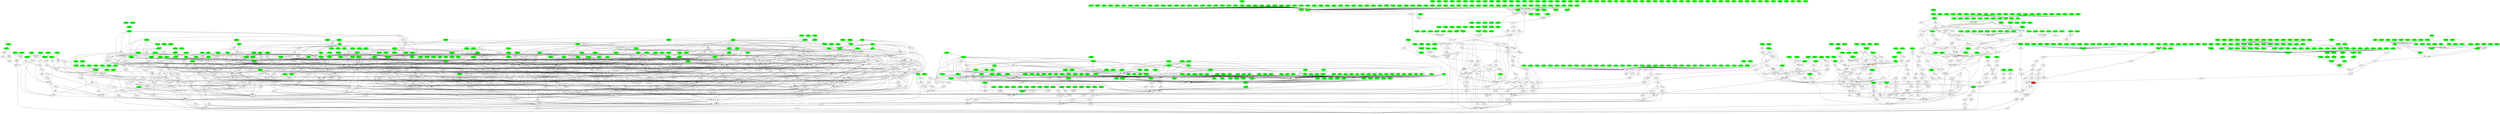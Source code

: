 digraph G  {
    304471 [color=green, style=filled];
391856 [color=green, style=filled];
389156 [color=green, style=filled];
389157 [color=green, style=filled];
84011 [color=green, style=filled];
418825 [color=green, style=filled];
100020 [color=green, style=filled];
378939 [color=green, style=filled];
147517 [color=green, style=filled];
131137 [color=green, style=filled];
368709 [color=green, style=filled];
147528 [color=green, style=filled];
147529 [color=green, style=filled];
147530 [color=green, style=filled];
147531 [color=green, style=filled];
284749 [color=green, style=filled];
116814 [color=green, style=filled];
284751 [color=green, style=filled];
86096 [color=green, style=filled];
116817 [color=green, style=filled];
116818 [color=green, style=filled];
116819 [color=green, style=filled];
116820 [color=green, style=filled];
116821 [color=green, style=filled];
116822 [color=green, style=filled];
116823 [color=green, style=filled];
51291 [color=green, style=filled];
284766 [color=green, style=filled];
28005 [color=green, style=filled];
36961 [color=green, style=filled];
460911 [color=green, style=filled];
460912 [color=green, style=filled];
460913 [color=green, style=filled];
460914 [color=green, style=filled];
460915 [color=green, style=filled];
460916 [color=green, style=filled];
460917 [color=green, style=filled];
460918 [color=green, style=filled];
460919 [color=green, style=filled];
43128 [color=green, style=filled];
460922 [color=green, style=filled];
417916 [color=green, style=filled];
417920 [color=green, style=filled];
116875 [color=green, style=filled];
116876 [color=green, style=filled];
116877 [color=green, style=filled];
457412 [color=green, style=filled];
61598 [color=green, style=filled];
115739 [color=green, style=filled];
391336 [color=green, style=filled];
315563 [color=green, style=filled];
315565 [color=green, style=filled];
315567 [color=green, style=filled];
340155 [color=green, style=filled];
53436 [color=green, style=filled];
415937 [color=green, style=filled];
187006 [color=green, style=filled];
407757 [color=green, style=filled];
55502 [color=green, style=filled];
37071 [color=green, style=filled];
41168 [color=green, style=filled];
459128 [color=green, style=filled];
90325 [color=green, style=filled];
368855 [color=green, style=filled];
391384 [color=green, style=filled];
448739 [color=green, style=filled];
448741 [color=green, style=filled];
313574 [color=green, style=filled];
362736 [color=green, style=filled];
448755 [color=green, style=filled];
178420 [color=green, style=filled];
85730 [color=green, style=filled];
448763 [color=green, style=filled];
448766 [color=green, style=filled];
376192 [color=green, style=filled];
377090 [color=green, style=filled];
331677 [color=green, style=filled];
375852 [color=green, style=filled];
51470 [color=green, style=filled];
135440 [color=green, style=filled];
53526 [color=green, style=filled];
153882 [color=green, style=filled];
338208 [color=green, style=filled];
338209 [color=green, style=filled];
338210 [color=green, style=filled];
51491 [color=green, style=filled];
416037 [color=green, style=filled];
340262 [color=green, style=filled];
395560 [color=green, style=filled];
183797 [color=green, style=filled];
69934 [color=green, style=filled];
82223 [color=green, style=filled];
313648 [color=green, style=filled];
158001 [color=green, style=filled];
69949 [color=green, style=filled];
139584 [color=green, style=filled];
416065 [color=green, style=filled];
406418 [color=green, style=filled];
426313 [color=green, style=filled];
115572 [color=green, style=filled];
390882 [color=green, style=filled];
117070 [color=green, style=filled];
57059 [color=green, style=filled];
416085 [color=green, style=filled];
100099 [color=green, style=filled];
225634 [color=green, style=filled];
362851 [color=green, style=filled];
416111 [color=green, style=filled];
416112 [color=green, style=filled];
416113 [color=green, style=filled];
24949 [color=green, style=filled];
135543 [color=green, style=filled];
135544 [color=green, style=filled];
360852 [color=green, style=filled];
37242 [color=green, style=filled];
389500 [color=green, style=filled];
405886 [color=green, style=filled];
187005 [color=green, style=filled];
121218 [color=green, style=filled];
121219 [color=green, style=filled];
121220 [color=green, style=filled];
121221 [color=green, style=filled];
121222 [color=green, style=filled];
121223 [color=green, style=filled];
186760 [color=green, style=filled];
121225 [color=green, style=filled];
121226 [color=green, style=filled];
121227 [color=green, style=filled];
121228 [color=green, style=filled];
121229 [color=green, style=filled];
121230 [color=green, style=filled];
121231 [color=green, style=filled];
121232 [color=green, style=filled];
121233 [color=green, style=filled];
375187 [color=green, style=filled];
117140 [color=green, style=filled];
360853 [color=green, style=filled];
352666 [color=green, style=filled];
356079 [color=green, style=filled];
117148 [color=green, style=filled];
117146 [color=green, style=filled];
117150 [color=green, style=filled];
117151 [color=green, style=filled];
117152 [color=green, style=filled];
111010 [color=green, style=filled];
117147 [color=green, style=filled];
117157 [color=green, style=filled];
117158 [color=green, style=filled];
340392 [color=green, style=filled];
158108 [color=green, style=filled];
186797 [color=green, style=filled];
117149 [color=green, style=filled];
117169 [color=green, style=filled];
117170 [color=green, style=filled];
117171 [color=green, style=filled];
117172 [color=green, style=filled];
299447 [color=green, style=filled];
84410 [color=green, style=filled];
187007 [color=green, style=filled];
418891 [color=green, style=filled];
35276 [color=green, style=filled];
377294 [color=green, style=filled];
147533 [color=green, style=filled];
446931 [color=green, style=filled];
117205 [color=green, style=filled];
405587 [color=green, style=filled];
389593 [color=green, style=filled];
446938 [color=green, style=filled];
446939 [color=green, style=filled];
362973 [color=green, style=filled];
178655 [color=green, style=filled];
221264 [color=green, style=filled];
299430 [color=green, style=filled];
25062 [color=green, style=filled];
418281 [color=green, style=filled];
414186 [color=green, style=filled];
121323 [color=green, style=filled];
59884 [color=green, style=filled];
49648 [color=green, style=filled];
70131 [color=green, style=filled];
424437 [color=green, style=filled];
340393 [color=green, style=filled];
78329 [color=green, style=filled];
100095 [color=green, style=filled];
162301 [color=green, style=filled];
162302 [color=green, style=filled];
162303 [color=green, style=filled];
375297 [color=green, style=filled];
392712 [color=green, style=filled];
100097 [color=green, style=filled];
375309 [color=green, style=filled];
1453 [color=green, style=filled];
395794 [color=green, style=filled];
395795 [color=green, style=filled];
187010 [color=green, style=filled];
100887 [color=green, style=filled];
100100 [color=green, style=filled];
6685 [color=green, style=filled];
84518 [color=green, style=filled];
186802 [color=green, style=filled];
393785 [color=green, style=filled];
43591 [color=green, style=filled];
186954 [color=green, style=filled];
283213 [color=green, style=filled];
283214 [color=green, style=filled];
283215 [color=green, style=filled];
375386 [color=green, style=filled];
283229 [color=green, style=filled];
44475 [color=green, style=filled];
62052 [color=green, style=filled];
387857 [color=green, style=filled];
19050 [color=green, style=filled];
127595 [color=green, style=filled];
127597 [color=green, style=filled];
186996 [color=green, style=filled];
186997 [color=green, style=filled];
186998 [color=green, style=filled];
186999 [color=green, style=filled];
416376 [color=green, style=filled];
187001 [color=green, style=filled];
416378 [color=green, style=filled];
187003 [color=green, style=filled];
187004 [color=green, style=filled];
146045 [color=green, style=filled];
146046 [color=green, style=filled];
146047 [color=green, style=filled];
146048 [color=green, style=filled];
187009 [color=green, style=filled];
146050 [color=green, style=filled];
146051 [color=green, style=filled];
416388 [color=green, style=filled];
416389 [color=green, style=filled];
410246 [color=green, style=filled];
416391 [color=green, style=filled];
416392 [color=green, style=filled];
416393 [color=green, style=filled];
39562 [color=green, style=filled];
416395 [color=green, style=filled];
416396 [color=green, style=filled];
88721 [color=green, style=filled];
115822 [color=green, style=filled];
86678 [color=green, style=filled];
326318 [color=green, style=filled];
8880 [color=green, style=filled];
391857 [color=green, style=filled];
387773 [color=green, style=filled];
387774 [color=green, style=filled];
394357 [color=green, style=filled];
130848 [color=green, style=filled];
37572 [color=green, style=filled];
404257 [color=green, style=filled];
391881 [color=green, style=filled];
391882 [color=green, style=filled];
391883 [color=green, style=filled];
391884 [color=green, style=filled];
391885 [color=green, style=filled];
77944 [color=green, style=filled];
367054 [color=green, style=filled];
424665 [color=green, style=filled];
113372 [color=green, style=filled];
426720 [color=green, style=filled];
113378 [color=green, style=filled];
78566 [color=green, style=filled];
19580 [color=green, style=filled];
387820 [color=green, style=filled];
338670 [color=green, style=filled];
27375 [color=green, style=filled];
355064 [color=green, style=filled];
391929 [color=green, style=filled];
391930 [color=green, style=filled];
355069 [color=green, style=filled];
387838 [color=green, style=filled];
10709 [color=green, style=filled];
421383 [color=green, style=filled];
113415 [color=green, style=filled];
88877 [color=green, style=filled];
113425 [color=green, style=filled];
33555 [color=green, style=filled];
418582 [color=green, style=filled];
62937 [color=green, style=filled];
312111 [color=green, style=filled];
387869 [color=green, style=filled];
416545 [color=green, style=filled];
115846 [color=green, style=filled];
389927 [color=green, style=filled];
365352 [color=green, style=filled];
357165 [color=green, style=filled];
74542 [color=green, style=filled];
357167 [color=green, style=filled];
312112 [color=green, style=filled];
312113 [color=green, style=filled];
312114 [color=green, style=filled];
47926 [color=green, style=filled];
416568 [color=green, style=filled];
391647 [color=green, style=filled];
396098 [color=green, style=filled];
312133 [color=green, style=filled];
19271 [color=green, style=filled];
312136 [color=green, style=filled];
312137 [color=green, style=filled];
344906 [color=green, style=filled];
115532 [color=green, style=filled];
82765 [color=green, style=filled];
25424 [color=green, style=filled];
9045 [color=green, style=filled];
392027 [color=green, style=filled];
387943 [color=green, style=filled];
115560 [color=green, style=filled];
177008 [color=green, style=filled];
177009 [color=green, style=filled];
177010 [color=green, style=filled];
177011 [color=green, style=filled];
177012 [color=green, style=filled];
349045 [color=green, style=filled];
18921 [color=green, style=filled];
250744 [color=green, style=filled];
416637 [color=green, style=filled];
40947 [color=green, style=filled];
250764 [color=green, style=filled];
250765 [color=green, style=filled];
187278 [color=green, style=filled];
187279 [color=green, style=filled];
439185 [color=green, style=filled];
299922 [color=green, style=filled];
299923 [color=green, style=filled];
299924 [color=green, style=filled];
121757 [color=green, style=filled];
121758 [color=green, style=filled];
121759 [color=green, style=filled];
121760 [color=green, style=filled];
121761 [color=green, style=filled];
121762 [color=green, style=filled];
424867 [color=green, style=filled];
424868 [color=green, style=filled];
424869 [color=green, style=filled];
121766 [color=green, style=filled];
121767 [color=green, style=filled];
121768 [color=green, style=filled];
414633 [color=green, style=filled];
414634 [color=green, style=filled];
312135 [color=green, style=filled];
392108 [color=green, style=filled];
392109 [color=green, style=filled];
414638 [color=green, style=filled];
414639 [color=green, style=filled];
414640 [color=green, style=filled];
414641 [color=green, style=filled];
414642 [color=green, style=filled];
414643 [color=green, style=filled];
414644 [color=green, style=filled];
113589 [color=green, style=filled];
414646 [color=green, style=filled];
89015 [color=green, style=filled];
158109 [color=green, style=filled];
414649 [color=green, style=filled];
414650 [color=green, style=filled];
414651 [color=green, style=filled];
414652 [color=green, style=filled];
414653 [color=green, style=filled];
115646 [color=green, style=filled];
426800 [color=green, style=filled];
424686 [color=green, style=filled];
414662 [color=green, style=filled];
414663 [color=green, style=filled];
414664 [color=green, style=filled];
414665 [color=green, style=filled];
414666 [color=green, style=filled];
369611 [color=green, style=filled];
414668 [color=green, style=filled];
115661 [color=green, style=filled];
115662 [color=green, style=filled];
115533 [color=green, style=filled];
377812 [color=green, style=filled];
392150 [color=green, style=filled];
392151 [color=green, style=filled];
392152 [color=green, style=filled];
78809 [color=green, style=filled];
353251 [color=green, style=filled];
353252 [color=green, style=filled];
353253 [color=green, style=filled];
353254 [color=green, style=filled];
284750 [color=green, style=filled];
4605 [color=green, style=filled];
107504 [color=green, style=filled];
113649 [color=green, style=filled];
113650 [color=green, style=filled];
275445 [color=green, style=filled];
115702 [color=green, style=filled];
100863 [color=green, style=filled];
338940 [color=green, style=filled];
338941 [color=green, style=filled];
391339 [color=green, style=filled];
445449 [color=green, style=filled];
115723 [color=green, style=filled];
56332 [color=green, style=filled];
347154 [color=green, style=filled];
392211 [color=green, style=filled];
1044 [color=green, style=filled];
115733 [color=green, style=filled];
115734 [color=green, style=filled];
394263 [color=green, style=filled];
115736 [color=green, style=filled];
115737 [color=green, style=filled];
115738 [color=green, style=filled];
121764 [color=green, style=filled];
115741 [color=green, style=filled];
27684 [color=green, style=filled];
91173 [color=green, style=filled];
424999 [color=green, style=filled];
425003 [color=green, style=filled];
425004 [color=green, style=filled];
439341 [color=green, style=filled];
415240 [color=green, style=filled];
46132 [color=green, style=filled];
394295 [color=green, style=filled];
375180 [color=green, style=filled];
420926 [color=green, style=filled];
463935 [color=green, style=filled];
463936 [color=green, style=filled];
463943 [color=green, style=filled];
420939 [color=green, style=filled];
420940 [color=green, style=filled];
115789 [color=green, style=filled];
420942 [color=green, style=filled];
420943 [color=green, style=filled];
115896 [color=green, style=filled];
349269 [color=green, style=filled];
115798 [color=green, style=filled];
146044 [color=green, style=filled];
115899 [color=green, style=filled];
463972 [color=green, style=filled];
463973 [color=green, style=filled];
388201 [color=green, style=filled];
58474 [color=green, style=filled];
463980 [color=green, style=filled];
361582 [color=green, style=filled];
463983 [color=green, style=filled];
361584 [color=green, style=filled];
361585 [color=green, style=filled];
427123 [color=green, style=filled];
414836 [color=green, style=filled];
414837 [color=green, style=filled];
115835 [color=green, style=filled];
76924 [color=green, style=filled];
115840 [color=green, style=filled];
234688 [color=green, style=filled];
115845 [color=green, style=filled];
373894 [color=green, style=filled];
35989 [color=green, style=filled];
42863 [color=green, style=filled];
357232 [color=green, style=filled];
357233 [color=green, style=filled];
140456 [color=green, style=filled];
115735 [color=green, style=filled];
33965 [color=green, style=filled];
140465 [color=green, style=filled];
115890 [color=green, style=filled];
115892 [color=green, style=filled];
66744 [color=green, style=filled];
140473 [color=green, style=filled];
140474 [color=green, style=filled];
367803 [color=green, style=filled];
91326 [color=green, style=filled];
177013 [color=green, style=filled];
115904 [color=green, style=filled];
234689 [color=green, style=filled];
234690 [color=green, style=filled];
322759 [color=green, style=filled];
322760 [color=green, style=filled];
376010 [color=green, style=filled];
23763 [color=green, style=filled];
407758 [color=green, style=filled];
369886 [color=green, style=filled];
464095 [color=green, style=filled];
281830 [color=green, style=filled];
281831 [color=green, style=filled];
281832 [color=green, style=filled];
281833 [color=green, style=filled];
302314 [color=green, style=filled];
257261 [color=green, style=filled];
251118 [color=green, style=filled];
392061 [color=green, style=filled];
392403 [color=green, style=filled];
394484 [color=green, style=filled];
146049 [color=green, style=filled];
34043 [color=green, style=filled];
281852 [color=green, style=filled];
281853 [color=green, style=filled];
281854 [color=green, style=filled];
115925 [color=green, style=filled];
64778 [color=green, style=filled];
392462 [color=green, style=filled];
87597 [color=green, style=filled];
414992 [color=green, style=filled];
414994 [color=green, style=filled];
257299 [color=green, style=filled];
257301 [color=green, style=filled];
392473 [color=green, style=filled];
392474 [color=green, style=filled];
367909 [color=green, style=filled];
417062 [color=green, style=filled];
417063 [color=green, style=filled];
460076 [color=green, style=filled];
64815 [color=green, style=filled];
417085 [color=green, style=filled];
417086 [color=green, style=filled];
417087 [color=green, style=filled];
464193 [color=green, style=filled];
79171 [color=green, style=filled];
187276 [color=green, style=filled];
187277 [color=green, style=filled];
62801 [color=green, style=filled];
163154 [color=green, style=filled];
298323 [color=green, style=filled];
45941 [color=green, style=filled];
304472 [color=green, style=filled];
46426 [color=green, style=filled];
163163 [color=green, style=filled];
163164 [color=green, style=filled];
448742 [color=green, style=filled];
461714 [color=green, style=filled];
357749 [color=green, style=filled];
357750 [color=green, style=filled];
302313 [color=green, style=filled];
177528 [color=green, style=filled];
378233 [color=green, style=filled];
416381 [color=green, style=filled];
386432 [color=green, style=filled];
339520 [color=green, style=filled];
427396 [color=green, style=filled];
427397 [color=green, style=filled];
349574 [color=green, style=filled];
426406 [color=green, style=filled];
426802 [color=green, style=filled];
355960 [color=green, style=filled];
83338 [color=green, style=filled];
259467 [color=green, style=filled];
68847 [color=green, style=filled];
32325 [color=green, style=filled];
404900 [color=green, style=filled];
68167 [color=green, style=filled];
11692 [color=green, style=filled];
322989 [color=green, style=filled];
322990 [color=green, style=filled];
81327 [color=green, style=filled];
392105 [color=green, style=filled];
424862 [color=green, style=filled];
448756 [color=green, style=filled];
424863 [color=green, style=filled];
424864 [color=green, style=filled];
424865 [color=green, style=filled];
339403 [color=green, style=filled];
424866 [color=green, style=filled];
392106 [color=green, style=filled];
363984 [color=green, style=filled];
375374 [color=green, style=filled];
183767 [color=green, style=filled];
183769 [color=green, style=filled];
30170 [color=green, style=filled];
425045 [color=green, style=filled];
121765 [color=green, style=filled];
281851 [color=green, style=filled];
414630 [color=green, style=filled];
417255 [color=green, style=filled];
417256 [color=green, style=filled];
58857 [color=green, style=filled];
414631 [color=green, style=filled];
392107 [color=green, style=filled];
24048 [color=green, style=filled];
414632 [color=green, style=filled];
386548 [color=green, style=filled];
417269 [color=green, style=filled];
417270 [color=green, style=filled];
121769 [color=green, style=filled];
386554 [color=green, style=filled];
88050 [color=green, style=filled];
121770 [color=green, style=filled];
100094 [color=green, style=filled];
446937 [color=green, style=filled];
414635 [color=green, style=filled];
140466 [color=green, style=filled];
429576 [color=green, style=filled];
414636 [color=green, style=filled];
81422 [color=green, style=filled];
414637 [color=green, style=filled];
392040 [color=green, style=filled];
439828 [color=green, style=filled];
390677 [color=green, style=filled];
50714 [color=green, style=filled];
372251 [color=green, style=filled];
95788 [color=green, style=filled];
368173 [color=green, style=filled];
58926 [color=green, style=filled];
392759 [color=green, style=filled];
409768 [color=green, style=filled];
392761 [color=green, style=filled];
388666 [color=green, style=filled];
414645 [color=green, style=filled];
386624 [color=green, style=filled];
113590 [color=green, style=filled];
414647 [color=green, style=filled];
414648 [color=green, style=filled];
417039 [color=green, style=filled];
54877 [color=green, style=filled];
73312 [color=green, style=filled];
417040 [color=green, style=filled];
302693 [color=green, style=filled];
389735 [color=green, style=filled];
121224 [color=green, style=filled];
414995 [color=green, style=filled];
414654 [color=green, style=filled];
355958 [color=green, style=filled];
355959 [color=green, style=filled];
44664 [color=green, style=filled];
355961 [color=green, style=filled];
355962 [color=green, style=filled];
355963 [color=green, style=filled];
49770 [color=red, style=filled];
54912 [color=green, style=filled];
3713 [color=green, style=filled];
355970 [color=green, style=filled];
355971 [color=green, style=filled];
355972 [color=green, style=filled];
355974 [color=green, style=filled];
115820 [color=green, style=filled];
355977 [color=green, style=filled];
355979 [color=green, style=filled];
464059 [color=green, style=filled];
355969 [color=green, style=filled];
364189 [color=green, style=filled];
384670 [color=green, style=filled];
186022 [color=green, style=filled];
5800 [color=green, style=filled];
390825 [color=green, style=filled];
100018 [color=green, style=filled];
100019 [color=green, style=filled];
87732 [color=green, style=filled];
100021 [color=green, style=filled];
100022 [color=green, style=filled];
100023 [color=green, style=filled];
390844 [color=green, style=filled];
416373 [color=green, style=filled];
414667 [color=green, style=filled];
416374 [color=green, style=filled];
177864 [color=green, style=filled];
416375 [color=green, style=filled];
187000 [color=green, style=filled];
356054 [color=green, style=filled];
416377 [color=green, style=filled];
302818 [color=green, style=filled];
416379 [color=green, style=filled];
356068 [color=green, style=filled];
416038 [color=green, style=filled];
416380 [color=green, style=filled];
356075 [color=green, style=filled];
59119 [color=green, style=filled];
416040 [color=green, style=filled];
416382 [color=green, style=filled];
415479 [color=green, style=filled];
392953 [color=green, style=filled];
415482 [color=green, style=filled];
416383 [color=green, style=filled];
405244 [color=green, style=filled];
100093 [color=green, style=filled];
395006 [color=green, style=filled];
392959 [color=green, style=filled];
100096 [color=green, style=filled];
416384 [color=green, style=filled];
100098 [color=green, style=filled];
392963 [color=green, style=filled];
392964 [color=green, style=filled];
100101 [color=green, style=filled];
416385 [color=green, style=filled];
392968 [color=green, style=filled];
415499 [color=green, style=filled];
416386 [color=green, style=filled];
416387 [color=green, style=filled];
407316 [color=green, style=filled];
392982 [color=green, style=filled];
417271 [color=green, style=filled];
392990 [color=green, style=filled];
386848 [color=green, style=filled];
386849 [color=green, style=filled];
386850 [color=green, style=filled];
416390 [color=green, style=filled];
313649 [color=green, style=filled];
419625 [color=green, style=filled];
313132 [color=green, style=filled];
313133 [color=green, style=filled];
460594 [color=green, style=filled];
81717 [color=green, style=filled];
12088 [color=green, style=filled];
460604 [color=green, style=filled];
416394 [color=green, style=filled];
304959 [color=green, style=filled];
55105 [color=green, style=filled];
304968 [color=green, style=filled];
393033 [color=green, style=filled];
304970 [color=green, style=filled];
368460 [color=green, style=filled];
393038 [color=green, style=filled];
456528 [color=green, style=filled];
2631 [color=green, style=filled];
393047 [color=green, style=filled];
456536 [color=green, style=filled];
429926 [color=green, style=filled];
378729 [color=green, style=filled];
459838 [color=green, style=filled];
376125 [color=green, style=filled];
266097 [color=green, style=filled];
457656 [color=green, style=filled];
460665 [color=green, style=filled];
391984 [color=green, style=filled];
337795 [color=green, style=filled];
337796 [color=green, style=filled];
305029 [color=green, style=filled];
116815 [color=green, style=filled];
340156 [color=green, style=filled];
331672 [color=green, style=filled];
6042 [color=green, style=filled];
391985 [color=green, style=filled];
15477 [color=green, style=filled];
116816 [color=green, style=filled];
372650 [color=green, style=filled];
24562 [color=green, style=filled];
366510 [color=green, style=filled];
378801 [color=green, style=filled];
417715 [color=green, style=filled];
163145 [color=green, style=filled];
393145 [color=green, style=filled];
47039 [color=green, style=filled];
420941 [color=green, style=filled];
46070 [color=green, style=filled];
32711 [color=green, style=filled];
375415 [color=green, style=filled];
81868 [color=green, style=filled];
304969 [color=green, style=filled];
418583 [color=green, style=filled];
30677 [color=green, style=filled];
83935 [color=green, style=filled];
338939 [color=green, style=filled];
44369 [color=green, style=filled];
153578 [color=green, style=filled];
362478 [color=green, style=filled];
362481 [color=green, style=filled];
53234 [color=green, style=filled];
163155 [color=green, style=filled];
362485 [color=green, style=filled];
42998 [color=green, style=filled];
36856 [color=green, style=filled];
414629 [color=green, style=filled];
417085 -> 112724;
417085 -> 115532;
304471 -> 117243;
391856 -> 355960;
389156 -> 46132;
389157 -> 378729;
389157 -> 389156;
84011 -> 54912;
445449 -> 445451;
100020 -> 44369;
378939 -> 357232;
378939 -> 385637;
115723 -> 115572;
121224 -> 44369;
368709 -> 387857;
368709 -> 315563;
284749 -> 364522;
284749 -> 284733;
284749 -> 284742;
284733 -> 364522;
284733 -> 87756;
284733 -> 73967;
284742 -> 284733;
116814 -> 2631;
284750 -> 284749;
284751 -> 284749;
116815 -> 2631;
86096 -> 48981;
221264 -> 40632;
221264 -> 183803;
221264 -> 118278;
116816 -> 2631;
116817 -> 2631;
116818 -> 2631;
116819 -> 2631;
405587 -> 312133;
116820 -> 2631;
112724 -> 112208;
112724 -> 348293;
116821 -> 2631;
116822 -> 2631;
116823 -> 100887;
51291 -> 21502;
284766 -> 364522;
284766 -> 284749;
284766 -> 284742;
284766 -> 284733;
28005 -> 6042;
28005 -> 45812;
36961 -> 10232;
36961 -> 21502;
460911 -> 461714;
460911 -> 55502;
460912 -> 459128;
460912 -> 388201;
460912 -> 448766;
460913 -> 388201;
460913 -> 461714;
460914 -> 463983;
460915 -> 463973;
460916 -> 464095;
460917 -> 463983;
460918 -> 463973;
460919 -> 464095;
43128 -> 36856;
77944 -> 40632;
77944 -> 50818;
77944 -> 64991;
77944 -> 177831;
77944 -> 89039;
100022 -> 44369;
64991 -> 33913;
460922 -> 459128;
460922 -> 55502;
460922 -> 387943;
417916 -> 386548;
417920 -> 387247;
348293 -> 68396;
116875 -> 88565;
115735 -> 115572;
116876 -> 88565;
116877 -> 88565;
387247 -> 353165;
457412 -> 384013;
61598 -> 6042;
390882 -> 9618;
390882 -> 448763;
391336 -> 115572;
409768 -> 386548;
391339 -> 115572;
315563 -> 355960;
315563 -> 234689;
315565 -> 355960;
315565 -> 234689;
315567 -> 355960;
315567 -> 234689;
414635 -> 113808;
340155 -> 117243;
53436 -> 10232;
53436 -> 21502;
340156 -> 340155;
415937 -> 112203;
407757 -> 355960;
55502 -> 6042;
55502 -> 122491;
55502 -> 387943;
55502 -> 121043;
55502 -> 64991;
407758 -> 407757;
37071 -> 10232;
37071 -> 21502;
41168 -> 67712;
41168 -> 224871;
41168 -> 186954;
41168 -> 16046;
41168 -> 42863;
41168 -> 459128;
41168 -> 344766;
387774 -> 115820;
67712 -> 224680;
67712 -> 122383;
459128 -> 186954;
459128 -> 75468;
122383 -> 291328;
122383 -> 318913;
122383 -> 121674;
122383 -> 114475;
122383 -> 121554;
122383 -> 348383;
424864 -> 416373;
87756 -> 64470;
44369 -> 71166;
121043 -> 64470;
90325 -> 80787;
90325 -> 21502;
368855 -> 392106;
368855 -> 315563;
391384 -> 115572;
348383 -> 121536;
348383 -> 118276;
448739 -> 392105;
448741 -> 391856;
448741 -> 394295;
313574 -> 312133;
313574 -> 385637;
448742 -> 387943;
73967 -> 61912;
73967 -> 21857;
73967 -> 204075;
362736 -> 302316;
362736 -> 362478;
416380 -> 115572;
448755 -> 392107;
448755 -> 394263;
448756 -> 418825;
178420 -> 91326;
448763 -> 9618;
448766 -> 459128;
448766 -> 387943;
386432 -> 457412;
386432 -> 384013;
377090 -> 366657;
366657 -> 347308;
331677 -> 46132;
425004 -> 112203;
51470 -> 121321;
51470 -> 302315;
121321 -> 18529;
121321 -> 104245;
121321 -> 216502;
18529 -> 380421;
18529 -> 216502;
53526 -> 41129;
53526 -> 21502;
41129 -> 21502;
424868 -> 115572;
51491 -> 71166;
416037 -> 115820;
88050 -> 122491;
88050 -> 121043;
88050 -> 64991;
340262 -> 340155;
416038 -> 115820;
395560 -> 392106;
250765 -> 77665;
416040 -> 115896;
183797 -> 31834;
183797 -> 358499;
183797 -> 183780;
358499 -> 358498;
358498 -> 47886;
69934 -> 378714;
69934 -> 91326;
69934 -> 52982;
82223 -> 10232;
82223 -> 21502;
313648 -> 313132;
313648 -> 385637;
313648 -> 446966;
69949 -> 10232;
313649 -> 313133;
313649 -> 385637;
416065 -> 112202;
426313 -> 410740;
426313 -> 91326;
121228 -> 51491;
302818 -> 302314;
117070 -> 12617;
117070 -> 100749;
12617 -> 61492;
12617 -> 100749;
61492 -> 243292;
61492 -> 19751;
356075 -> 305109;
100749 -> 61492;
305109 -> 305059;
57059 -> 10232;
416085 -> 91326;
100099 -> 355960;
100099 -> 234689;
225634 -> 225633;
225633 -> 225632;
225632 -> 58504;
225632 -> 362507;
362507 -> 318698;
362851 -> 44369;
122491 -> 40632;
122491 -> 122369;
122491 -> 121043;
122491 -> 291912;
429576 -> 54912;
100094 -> 355960;
100094 -> 234689;
416111 -> 115820;
416111 -> 115822;
416112 -> 115840;
416112 -> 115820;
416112 -> 115822;
416113 -> 115896;
24949 -> 10232;
24949 -> 21502;
459838 -> 419119;
360852 -> 312098;
360852 -> 312133;
360852 -> 376533;
360852 -> 369592;
360852 -> 312122;
360852 -> 61500;
360852 -> 376125;
61500 -> 71079;
37242 -> 10232;
37242 -> 21502;
417271 -> 112437;
417271 -> 250765;
389500 -> 379244;
112437 -> 112208;
112437 -> 348293;
379244 -> 117532;
405886 -> 162409;
405886 -> 427838;
121218 -> 44369;
360853 -> 354944;
360853 -> 344906;
360853 -> 366510;
360853 -> 368127;
121674 -> 114475;
121674 -> 49941;
121219 -> 44369;
121220 -> 44369;
121221 -> 44369;
121222 -> 44369;
121223 -> 44369;
186760 -> 186723;
186760 -> 301574;
186760 -> 40947;
186760 -> 54296;
186760 -> 6555;
186760 -> 63069;
115736 -> 115572;
40947 -> 301573;
40947 -> 301574;
40947 -> 301874;
40947 -> 45812;
40947 -> 265692;
40947 -> 91326;
301874 -> 54048;
301874 -> 45812;
186723 -> 265692;
186723 -> 63069;
186723 -> 106902;
121225 -> 44369;
121226 -> 51491;
121227 -> 51491;
375180 -> 312098;
375180 -> 312133;
375180 -> 375880;
375180 -> 375309;
375180 -> 362481;
375180 -> 360882;
375180 -> 374419;
375180 -> 376533;
375180 -> 312122;
375180 -> 61500;
375180 -> 119967;
186802 -> 224677;
186802 -> 27375;
121229 -> 51491;
121230 -> 51491;
121231 -> 51491;
121232 -> 51491;
121233 -> 51491;
375187 -> 344906;
117140 -> 113706;
106902 -> 2604;
106902 -> 49941;
352666 -> 9618;
117146 -> 117240;
6555 -> 266553;
6555 -> 45812;
6555 -> 121878;
6555 -> 106902;
115734 -> 115572;
266553 -> 318913;
266553 -> 6555;
266553 -> 55028;
266553 -> 121878;
266553 -> 106902;
117147 -> 100863;
356079 -> 299963;
59119 -> 121796;
59119 -> 51374;
59119 -> 318899;
59119 -> 12088;
59119 -> 78809;
59119 -> 271898;
51374 -> 118282;
51374 -> 354218;
51374 -> 122385;
51374 -> 121554;
51374 -> 122520;
51374 -> 318909;
117148 -> 117240;
354218 -> 329132;
354218 -> 75758;
354218 -> 122385;
354218 -> 318902;
354218 -> 122520;
354218 -> 318909;
117149 -> 117240;
117150 -> 117240;
117151 -> 117240;
117152 -> 117240;
424863 -> 115572;
111010 -> 44369;
117157 -> 117241;
117158 -> 117241;
117241 -> 113678;
299430 -> 6042;
299430 -> 64991;
299430 -> 355069;
299430 -> 34375;
426406 -> 251118;
340392 -> 357232;
340392 -> 46132;
340392 -> 385637;
340393 -> 46132;
340393 -> 385637;
414634 -> 113808;
186797 -> 224674;
186797 -> 91326;
375880 -> 312098;
375880 -> 360882;
375880 -> 374419;
375880 -> 376533;
375880 -> 312122;
375880 -> 61500;
375880 -> 119967;
117169 -> 117241;
360882 -> 34588;
117170 -> 117241;
117171 -> 117241;
117172 -> 117241;
299447 -> 299430;
84410 -> 6042;
84410 -> 37515;
420939 -> 392108;
35276 -> 85730;
35276 -> 27375;
35276 -> 387056;
35276 -> 10709;
35276 -> 301590;
35276 -> 271898;
35276 -> 301851;
35276 -> 224861;
35276 -> 85813;
377294 -> 40987;
377294 -> 121323;
377294 -> 424443;
40987 -> 302315;
367054 -> 367909;
367054 -> 385637;
420941 -> 392108;
420941 -> 394295;
117243 -> 302828;
117243 -> 343605;
117243 -> 113679;
446931 -> 302316;
446931 -> 16484;
446931 -> 347495;
16484 -> 265963;
16484 -> 48981;
10709 -> 387056;
10709 -> 85730;
10709 -> 271898;
10709 -> 55028;
10709 -> 65909;
65909 -> 50315;
65909 -> 62892;
65909 -> 301589;
65909 -> 301590;
65909 -> 122520;
65909 -> 33913;
65909 -> 271898;
65909 -> 224861;
117205 -> 12617;
265963 -> 48981;
61912 -> 272203;
61912 -> 87756;
61912 -> 111814;
62892 -> 318913;
62892 -> 13517;
62892 -> 47023;
62892 -> 318902;
62892 -> 318904;
62892 -> 122383;
389593 -> 115572;
446937 -> 446931;
446938 -> 446931;
446939 -> 446931;
362973 -> 163134;
178655 -> 91326;
391647 -> 2631;
25062 -> 43128;
25062 -> 84305;
84305 -> 121755;
18921 -> 95779;
18921 -> 301674;
18921 -> 65261;
18921 -> 410739;
18921 -> 318902;
18921 -> 318904;
18921 -> 318907;
18921 -> 91326;
392959 -> 392106;
392959 -> 392061;
418281 -> 46426;
418281 -> 416085;
414186 -> 395794;
414186 -> 301589;
121323 -> 302315;
121323 -> 51470;
59884 -> 56332;
59884 -> 21502;
49648 -> 10232;
70131 -> 12088;
70131 -> 355976;
70131 -> 355981;
70131 -> 426345;
426345 -> 355981;
426345 -> 355975;
424437 -> 6042;
424437 -> 301589;
88565 -> 68691;
88565 -> 241510;
88565 -> 117243;
446966 -> 329598;
117240 -> 113678;
78329 -> 6042;
424443 -> 40987;
162301 -> 461000;
162301 -> 174706;
162301 -> 302638;
162301 -> 419119;
58926 -> 10232;
58926 -> 21502;
461000 -> 419119;
4605 -> 52614;
4605 -> 21502;
349574 -> 117147;
162302 -> 461000;
162302 -> 174706;
162302 -> 302638;
162302 -> 419119;
162303 -> 461000;
162303 -> 174706;
162303 -> 302638;
162303 -> 419119;
100863 -> 361497;
100863 -> 68691;
100863 -> 8892;
115737 -> 115572;
349269 -> 46132;
349269 -> 385637;
349269 -> 446966;
291328 -> 292394;
291328 -> 288807;
291328 -> 102519;
288807 -> 288465;
288807 -> 292394;
288807 -> 405422;
102519 -> 113794;
102519 -> 241236;
288465 -> 102516;
288465 -> 291959;
102516 -> 113794;
102516 -> 241236;
366510 -> 347308;
375297 -> 355961;
301573 -> 291913;
301573 -> 265692;
301573 -> 49941;
301574 -> 54048;
301574 -> 301573;
100097 -> 355960;
100097 -> 234689;
11692 -> 10232;
11692 -> 21502;
375309 -> 360882;
375309 -> 312133;
395794 -> 387943;
395795 -> 387943;
301589 -> 301586;
301589 -> 265692;
301589 -> 49941;
301586 -> 291912;
301586 -> 33913;
301590 -> 291328;
301590 -> 121674;
301590 -> 50315;
301590 -> 301589;
100887 -> 117243;
100887 -> 100886;
100886 -> 117243;
100886 -> 30100;
100886 -> 45663;
100100 -> 355960;
100100 -> 234689;
6685 -> 10232;
6685 -> 312122;
6685 -> 21502;
84518 -> 10232;
84518 -> 21502;
2604 -> 64470;
100101 -> 355960;
100101 -> 234689;
393785 -> 392109;
393785 -> 394295;
81717 -> 10232;
81717 -> 75099;
163163 -> 299962;
241510 -> 241506;
241510 -> 117243;
216502 -> 104092;
216502 -> 104245;
216502 -> 364542;
43591 -> 54048;
43591 -> 464193;
43591 -> 186723;
43591 -> 54296;
43591 -> 6042;
43591 -> 271898;
43591 -> 358111;
414646 -> 113808;
68167 -> 10232;
68167 -> 21502;
2631 -> 304471;
2631 -> 68691;
2631 -> 100887;
186954 -> 121992;
186954 -> 50315;
186954 -> 75468;
186954 -> 224680;
186954 -> 301590;
186954 -> 6042;
283213 -> 357152;
283213 -> 283206;
283206 -> 283197;
283197 -> 61912;
283197 -> 392454;
283214 -> 368460;
283214 -> 283213;
375374 -> 46132;
283215 -> 368460;
283215 -> 283213;
349045 -> 46132;
349045 -> 385637;
349045 -> 446966;
89015 -> 43128;
89015 -> 355979;
89015 -> 121756;
375386 -> 375180;
375386 -> 385637;
375386 -> 446966;
283229 -> 283213;
283229 -> 283206;
283229 -> 210151;
45663 -> 42340;
318907 -> 318902;
318907 -> 43174;
318907 -> 318909;
43174 -> 318904;
43174 -> 121554;
43174 -> 318909;
43174 -> 25806;
43174 -> 318902;
62052 -> 41129;
62052 -> 21502;
385637 -> 441150;
385637 -> 329598;
113425 -> 88565;
389735 -> 115572;
162409 -> 294274;
19050 -> 10232;
19050 -> 21502;
301674 -> 122513;
301674 -> 65261;
127595 -> 304353;
127597 -> 304353;
174706 -> 234874;
174706 -> 389443;
174706 -> 298940;
174706 -> 302638;
389443 -> 122511;
186996 -> 186954;
186996 -> 42863;
414650 -> 113808;
416373 -> 115572;
186997 -> 186954;
186997 -> 42863;
186998 -> 6042;
186998 -> 49941;
416374 -> 115572;
186999 -> 464193;
186999 -> 301874;
186999 -> 387056;
186999 -> 60498;
186999 -> 45812;
186999 -> 6042;
186999 -> 271898;
416375 -> 115572;
375415 -> 446966;
375415 -> 385637;
375415 -> 375374;
416376 -> 115572;
187000 -> 464193;
187000 -> 121796;
187000 -> 354218;
187000 -> 37515;
187000 -> 1432;
187000 -> 84410;
187000 -> 6042;
187001 -> 186998;
416377 -> 115572;
416378 -> 115572;
187003 -> 6042;
416379 -> 115572;
187005 -> 121796;
187005 -> 301587;
187005 -> 421365;
187005 -> 114616;
187005 -> 6042;
187005 -> 64991;
301587 -> 84308;
301587 -> 301586;
301587 -> 121796;
301587 -> 53517;
301587 -> 301614;
53517 -> 318698;
53517 -> 335343;
84308 -> 76610;
84308 -> 53517;
301614 -> 291912;
301614 -> 53517;
187006 -> 187003;
416381 -> 115572;
416382 -> 115572;
187009 -> 186954;
416383 -> 115572;
355969 -> 355968;
354944 -> 354936;
354944 -> 362530;
354944 -> 361954;
362530 -> 361954;
354936 -> 102167;
416384 -> 115572;
416385 -> 115572;
187010 -> 186954;
416386 -> 115572;
416388 -> 115572;
416387 -> 115572;
416389 -> 115572;
410246 -> 357543;
177009 -> 298323;
416390 -> 115572;
416391 -> 115572;
416392 -> 115572;
416393 -> 115572;
463980 -> 6042;
463980 -> 4020;
463980 -> 16046;
463980 -> 224871;
39562 -> 21502;
416394 -> 115572;
37515 -> 318913;
37515 -> 122520;
37515 -> 329132;
37515 -> 75758;
37515 -> 122385;
37515 -> 318902;
37515 -> 318904;
416395 -> 115572;
418583 -> 377294;
416396 -> 115572;
88721 -> 100887;
115822 -> 251118;
86678 -> 36856;
86678 -> 121756;
86678 -> 326318;
326318 -> 121756;
326318 -> 355973;
8880 -> 357118;
8880 -> 122491;
8880 -> 121043;
8880 -> 83070;
8880 -> 291913;
357118 -> 327314;
392061 -> 355960;
391857 -> 355960;
427123 -> 355064;
427123 -> 416085;
414836 -> 457412;
8892 -> 381760;
8892 -> 73938;
8892 -> 68691;
8892 -> 241507;
73938 -> 379244;
73938 -> 243054;
387773 -> 115572;
344766 -> 224680;
344766 -> 32297;
394357 -> 357232;
15477 -> 86096;
15477 -> 85647;
121536 -> 292394;
121536 -> 118276;
357152 -> 283206;
386848 -> 457412;
386848 -> 384013;
37572 -> 10232;
37572 -> 21502;
404257 -> 373796;
27684 -> 71166;
391881 -> 115572;
391882 -> 2631;
391883 -> 2631;
391884 -> 115572;
391885 -> 2631;
121554 -> 64470;
424665 -> 6042;
424665 -> 301589;
113372 -> 88565;
426720 -> 355961;
113378 -> 304472;
113378 -> 88565;
113378 -> 304471;
78566 -> 10232;
78566 -> 21502;
19580 -> 43128;
19580 -> 121756;
387820 -> 344906;
424686 -> 257666;
27375 -> 12088;
27375 -> 32297;
27375 -> 16046;
27375 -> 224871;
50818 -> 348098;
50818 -> 121990;
50818 -> 57707;
50818 -> 122384;
50818 -> 291224;
50818 -> 318902;
50818 -> 31895;
50818 -> 318904;
57707 -> 56163;
57707 -> 354604;
57707 -> 241965;
354604 -> 113794;
241965 -> 354604;
241965 -> 291197;
291197 -> 102532;
291197 -> 291398;
291197 -> 288807;
291197 -> 292394;
291197 -> 354604;
291197 -> 291284;
102532 -> 113794;
102532 -> 241236;
291224 -> 241965;
291284 -> 102532;
291398 -> 292394;
291398 -> 288807;
45812 -> 318913;
45812 -> 122520;
45812 -> 60498;
45812 -> 288499;
45812 -> 318902;
45812 -> 318904;
355064 -> 91326;
355064 -> 41558;
41558 -> 327314;
41558 -> 87526;
391929 -> 115572;
391930 -> 2631;
355069 -> 23753;
355069 -> 6042;
355069 -> 292910;
292910 -> 23753;
292910 -> 301586;
292910 -> 121532;
292910 -> 121533;
121532 -> 23753;
121532 -> 121531;
121531 -> 291912;
121531 -> 114469;
121533 -> 33913;
121533 -> 301586;
121533 -> 121532;
387838 -> 86096;
113415 -> 88565;
47886 -> 301543;
47886 -> 111815;
301543 -> 318710;
301543 -> 111815;
357165 -> 12088;
357165 -> 357158;
387857 -> 355960;
387857 -> 391856;
387857 -> 394263;
33555 -> 10232;
33555 -> 21502;
49941 -> 318698;
49941 -> 102519;
418582 -> 377294;
62937 -> 6042;
62937 -> 49941;
301851 -> 35200;
301851 -> 186723;
301851 -> 224871;
301851 -> 50315;
301851 -> 13517;
301851 -> 224861;
301851 -> 265692;
301851 -> 63069;
301851 -> 301822;
35200 -> 10409;
35200 -> 121878;
35200 -> 13517;
35200 -> 26550;
35200 -> 106902;
10409 -> 35200;
10409 -> 32297;
10409 -> 121878;
10409 -> 106902;
301822 -> 186818;
301822 -> 186723;
301822 -> 224871;
301822 -> 291912;
301822 -> 10409;
301822 -> 301851;
301822 -> 265692;
301822 -> 63069;
186818 -> 186723;
186818 -> 50315;
357167 -> 6042;
357167 -> 62805;
357167 -> 357158;
224861 -> 291912;
224861 -> 265692;
224861 -> 50315;
224861 -> 62892;
224861 -> 47023;
117532 -> 334779;
117532 -> 243052;
117532 -> 117318;
117318 -> 122316;
117318 -> 117309;
334779 -> 122316;
117309 -> 122316;
117309 -> 100270;
76610 -> 84308;
76610 -> 53517;
387869 -> 357344;
54048 -> 192136;
54048 -> 265692;
416545 -> 115572;
426800 -> 44369;
391984 -> 387857;
312098 -> 30566;
312098 -> 71079;
429926 -> 44369;
429926 -> 429925;
121990 -> 56163;
115846 -> 115896;
312135 -> 312098;
312135 -> 312133;
312135 -> 360852;
312135 -> 47926;
312135 -> 312122;
312135 -> 61500;
312135 -> 385637;
357158 -> 40632;
357158 -> 413658;
357158 -> 69596;
389927 -> 389576;
389927 -> 416637;
389576 -> 367062;
367062 -> 262579;
262579 -> 130844;
34588 -> 71079;
312113 -> 46132;
391985 -> 387857;
365352 -> 298323;
68396 -> 88776;
68396 -> 107760;
68396 -> 250684;
68396 -> 102622;
102622 -> 91617;
102622 -> 111266;
111266 -> 301527;
111266 -> 301438;
111266 -> 102167;
301438 -> 102167;
301438 -> 301863;
301527 -> 319476;
301527 -> 347308;
301527 -> 301438;
301527 -> 301863;
88776 -> 111266;
88776 -> 70252;
88776 -> 41074;
41074 -> 102360;
41074 -> 33464;
41074 -> 301866;
41074 -> 249999;
249999 -> 262724;
262724 -> 301863;
70252 -> 217432;
70252 -> 88776;
70252 -> 111266;
70252 -> 52540;
70252 -> 364141;
217432 -> 111864;
217432 -> 217431;
217431 -> 111864;
217431 -> 111266;
33464 -> 301866;
301863 -> 102167;
301866 -> 301864;
301866 -> 387405;
387405 -> 301864;
387405 -> 102167;
301864 -> 102167;
88877 -> 10232;
312114 -> 46132;
74542 -> 75909;
74542 -> 299430;
74542 -> 34375;
74542 -> 301589;
74542 -> 6042;
74542 -> 355069;
75909 -> 81206;
312111 -> 46132;
312112 -> 46132;
58504 -> 225608;
225608 -> 362506;
225608 -> 41165;
362506 -> 64470;
362506 -> 102623;
41165 -> 318698;
41165 -> 258275;
41165 -> 319476;
41165 -> 225413;
225413 -> 64470;
102623 -> 289793;
102623 -> 113794;
258275 -> 318698;
258275 -> 319476;
258275 -> 64470;
426802 -> 44369;
47926 -> 312133;
47926 -> 71079;
416568 -> 77665;
312122 -> 71079;
250684 -> 262724;
441150 -> 329598;
85813 -> 291329;
85813 -> 32297;
85813 -> 62892;
85813 -> 13517;
85813 -> 55028;
85813 -> 45812;
291329 -> 291328;
291329 -> 291330;
291329 -> 291331;
291330 -> 291328;
291330 -> 291329;
291330 -> 102519;
291331 -> 291328;
291331 -> 291329;
291331 -> 288807;
381760 -> 379244;
396098 -> 357232;
312133 -> 372650;
312133 -> 46132;
312133 -> 71079;
312136 -> 312098;
312136 -> 312133;
312136 -> 360852;
312136 -> 47926;
312136 -> 312122;
312136 -> 61500;
312136 -> 385637;
312137 -> 312098;
312137 -> 312133;
312137 -> 360852;
312137 -> 47926;
312137 -> 312122;
312137 -> 61500;
312137 -> 385637;
344906 -> 366657;
344906 -> 347308;
344906 -> 366510;
115532 -> 77665;
82765 -> 21502;
115533 -> 77665;
25424 -> 10232;
9045 -> 10232;
9045 -> 21502;
392027 -> 2631;
56163 -> 49381;
56163 -> 329159;
56163 -> 114475;
56163 -> 354604;
56163 -> 49499;
56163 -> 291197;
56163 -> 348383;
49381 -> 318698;
49381 -> 114475;
49381 -> 291398;
49381 -> 268550;
49381 -> 348383;
268550 -> 121536;
268550 -> 319476;
268550 -> 118276;
49499 -> 318698;
49499 -> 102532;
329159 -> 27450;
329159 -> 114475;
329159 -> 270238;
329159 -> 348383;
27450 -> 19560;
27450 -> 21729;
27450 -> 49499;
387943 -> 6042;
115560 -> 80241;
115560 -> 361119;
80241 -> 112210;
361119 -> 80241;
361119 -> 354949;
354949 -> 354936;
392040 -> 115572;
177008 -> 298323;
357232 -> 313132;
357233 -> 313133;
177010 -> 298323;
177011 -> 298323;
45941 -> 21502;
45941 -> 54471;
115572 -> 250764;
250744 -> 80241;
416637 -> 389576;
416637 -> 460987;
460987 -> 389576;
460987 -> 389611;
389611 -> 367062;
187276 -> 186998;
250764 -> 77665;
353165 -> 130844;
187277 -> 6042;
187278 -> 186998;
187279 -> 6042;
439185 -> 174761;
174761 -> 349480;
174761 -> 359164;
174761 -> 298940;
359164 -> 234874;
359164 -> 122511;
461714 -> 464193;
461714 -> 387943;
406418 -> 304968;
299922 -> 302314;
299923 -> 302314;
80787 -> 21502;
299924 -> 302314;
121755 -> 121753;
121753 -> 329344;
121753 -> 234675;
54912 -> 234687;
121756 -> 121754;
121754 -> 121753;
121757 -> 43128;
121758 -> 89015;
424862 -> 115572;
121759 -> 89015;
121760 -> 43128;
121760 -> 121756;
121761 -> 43128;
121761 -> 355968;
424865 -> 115572;
121762 -> 43128;
121762 -> 355968;
424866 -> 115572;
424867 -> 115572;
121764 -> 121763;
121764 -> 355973;
121763 -> 36856;
121763 -> 121756;
424869 -> 115572;
121765 -> 121763;
121765 -> 355973;
414629 -> 113808;
121766 -> 121763;
121766 -> 355973;
414630 -> 113808;
414631 -> 113808;
121767 -> 121763;
121767 -> 355973;
121768 -> 121763;
121768 -> 355973;
414632 -> 113808;
414633 -> 113808;
392105 -> 355960;
121769 -> 121763;
121769 -> 355973;
392106 -> 355960;
392106 -> 392105;
392106 -> 394295;
121770 -> 121763;
121770 -> 355973;
392107 -> 355960;
367803 -> 344906;
392108 -> 355960;
414636 -> 113808;
392109 -> 355960;
414637 -> 113808;
414638 -> 113808;
414639 -> 113808;
414640 -> 113808;
414641 -> 113808;
414642 -> 113808;
414643 -> 113808;
421383 -> 355960;
414644 -> 113808;
414645 -> 113808;
113589 -> 88565;
113589 -> 304471;
113590 -> 117241;
414647 -> 113808;
304969 -> 298323;
369592 -> 314393;
369592 -> 312098;
369592 -> 61500;
369592 -> 312122;
369592 -> 376533;
361497 -> 113680;
457656 -> 365875;
457656 -> 460510;
414648 -> 113808;
414649 -> 113808;
299962 -> 234956;
122316 -> 71286;
414651 -> 113808;
299963 -> 234956;
414652 -> 113808;
414653 -> 113808;
115646 -> 77665;
414654 -> 113808;
421365 -> 114616;
421365 -> 121796;
121796 -> 40632;
121796 -> 291912;
121796 -> 84308;
121796 -> 53517;
121796 -> 301614;
414662 -> 113808;
414663 -> 113808;
414664 -> 113808;
414665 -> 113808;
414666 -> 113808;
414667 -> 113808;
369611 -> 391856;
369611 -> 315563;
369611 -> 392107;
414668 -> 113808;
115661 -> 250764;
115662 -> 250764;
89039 -> 50818;
89039 -> 177831;
89039 -> 121800;
89039 -> 301586;
89039 -> 22553;
89039 -> 301591;
89039 -> 33913;
22553 -> 121801;
22553 -> 50818;
22553 -> 301613;
301591 -> 121800;
301591 -> 301586;
301591 -> 49499;
301613 -> 301752;
301613 -> 291912;
301613 -> 40632;
301613 -> 329134;
301613 -> 47495;
47495 -> 318904;
47495 -> 49381;
47495 -> 329134;
329134 -> 318904;
329134 -> 49381;
301752 -> 291912;
301752 -> 319476;
301752 -> 268550;
121800 -> 291912;
121800 -> 49499;
121801 -> 121800;
121801 -> 56163;
377812 -> 357749;
392150 -> 115572;
64470 -> 130844;
64470 -> 353165;
392151 -> 2631;
392152 -> 115572;
78809 -> 12088;
78809 -> 1432;
78809 -> 354218;
78809 -> 301873;
301873 -> 54048;
301873 -> 76610;
301873 -> 121796;
301873 -> 354218;
301873 -> 301614;
301873 -> 318899;
301873 -> 75758;
301873 -> 50308;
357344 -> 268953;
357344 -> 58813;
58813 -> 268953;
58813 -> 319838;
319838 -> 319521;
319521 -> 319520;
319520 -> 130844;
268953 -> 319520;
111815 -> 35587;
111815 -> 111814;
111815 -> 64470;
111815 -> 301543;
35587 -> 413658;
35587 -> 111814;
353251 -> 46132;
353252 -> 46132;
353253 -> 46132;
353254 -> 46132;
113649 -> 117241;
113650 -> 117241;
115702 -> 115560;
46070 -> 122369;
46070 -> 6042;
46070 -> 122491;
46070 -> 121043;
21502 -> 71079;
87597 -> 14340;
87597 -> 21502;
14340 -> 21502;
289793 -> 241236;
115890 -> 112202;
418825 -> 301589;
418825 -> 387943;
445451 -> 111266;
56332 -> 21502;
384013 -> 298945;
384013 -> 387247;
113678 -> 116090;
116090 -> 379244;
116090 -> 301948;
116090 -> 19738;
116090 -> 243292;
19738 -> 243228;
301948 -> 19738;
301948 -> 243228;
113679 -> 116072;
113679 -> 3427;
113680 -> 302828;
113680 -> 113679;
347154 -> 366657;
347154 -> 347308;
392211 -> 2631;
1044 -> 10232;
1044 -> 312122;
1044 -> 46132;
1044 -> 21502;
115733 -> 115572;
121878 -> 121554;
121878 -> 2604;
394263 -> 355960;
54296 -> 54048;
54296 -> 192136;
54296 -> 186723;
54296 -> 63069;
54296 -> 106902;
314393 -> 312098;
314393 -> 312122;
314393 -> 376533;
115738 -> 115572;
115739 -> 115572;
115741 -> 115572;
373796 -> 365364;
365364 -> 4808;
365364 -> 122511;
4808 -> 234872;
234872 -> 130844;
91173 -> 10232;
424999 -> 115532;
424999 -> 112724;
113706 -> 84792;
113706 -> 347026;
84792 -> 104266;
347026 -> 84792;
347026 -> 379244;
104266 -> 104265;
104266 -> 121325;
121325 -> 104259;
104265 -> 104259;
104265 -> 379244;
104265 -> 243054;
104265 -> 104262;
104265 -> 121325;
425003 -> 115572;
375852 -> 375309;
375852 -> 446966;
375852 -> 385637;
439341 -> 298224;
392712 -> 115572;
46132 -> 372650;
46132 -> 71079;
394295 -> 355960;
420926 -> 355960;
463935 -> 464059;
463936 -> 301593;
463936 -> 301674;
463936 -> 64991;
301593 -> 122513;
301593 -> 301586;
301593 -> 318899;
301593 -> 25806;
463943 -> 378714;
463943 -> 463939;
463943 -> 69934;
463943 -> 91326;
463939 -> 344766;
463939 -> 52982;
463939 -> 224871;
291912 -> 40632;
291912 -> 118276;
291913 -> 291912;
291913 -> 87526;
418891 -> 355961;
420940 -> 392108;
115789 -> 112202;
420942 -> 391857;
420942 -> 394295;
420943 -> 407757;
66744 -> 10232;
66744 -> 21502;
60498 -> 192136;
60498 -> 223284;
60498 -> 114468;
60498 -> 261948;
223284 -> 287370;
223284 -> 118276;
223284 -> 113814;
223284 -> 64470;
287370 -> 241236;
287370 -> 113814;
261948 -> 291288;
261948 -> 288480;
291288 -> 287370;
291288 -> 102519;
68691 -> 381760;
68691 -> 121337;
68691 -> 241506;
68691 -> 19738;
68691 -> 345031;
121337 -> 15120;
15120 -> 104259;
15120 -> 334779;
15120 -> 121325;
345031 -> 15120;
345031 -> 121337;
425045 -> 251118;
115798 -> 115896;
31834 -> 47886;
464059 -> 463936;
463972 -> 275447;
463972 -> 64991;
463972 -> 187005;
463972 -> 78318;
463972 -> 107471;
78318 -> 33913;
78318 -> 55082;
78318 -> 301587;
107471 -> 12363;
107471 -> 78318;
107471 -> 121487;
107471 -> 301587;
107471 -> 315348;
107471 -> 275447;
12363 -> 55082;
12363 -> 25274;
12363 -> 256979;
12363 -> 226731;
121487 -> 40632;
121487 -> 291912;
121487 -> 114477;
25274 -> 227136;
25274 -> 4456;
25274 -> 24426;
25274 -> 120491;
25274 -> 85817;
25274 -> 64511;
4456 -> 122385;
4456 -> 121554;
4456 -> 29284;
4456 -> 290398;
4456 -> 318902;
29284 -> 76610;
29284 -> 354604;
29284 -> 114477;
29284 -> 113972;
29284 -> 114615;
29284 -> 348383;
114477 -> 121536;
114477 -> 405417;
114477 -> 114738;
114477 -> 405423;
114738 -> 292394;
405423 -> 405426;
256979 -> 85817;
256979 -> 121796;
256979 -> 421365;
256979 -> 121487;
275447 -> 40632;
275447 -> 33913;
275447 -> 301586;
275447 -> 226731;
275447 -> 301587;
64511 -> 24426;
64511 -> 120491;
64511 -> 329132;
64511 -> 122385;
64511 -> 318902;
64511 -> 318904;
64511 -> 114747;
114747 -> 85817;
114747 -> 76610;
114747 -> 354604;
114747 -> 113973;
463973 -> 463972;
19560 -> 239467;
19560 -> 118276;
388201 -> 387943;
58474 -> 80282;
58474 -> 40947;
80282 -> 118193;
80282 -> 45812;
80282 -> 416337;
416337 -> 267360;
416337 -> 45812;
267360 -> 111929;
267360 -> 261948;
115820 -> 251118;
361582 -> 271504;
271504 -> 176571;
176571 -> 295058;
295058 -> 297722;
297722 -> 237253;
297722 -> 353165;
463983 -> 77944;
463983 -> 22553;
463983 -> 64991;
463983 -> 177831;
463983 -> 89039;
71286 -> 130844;
361584 -> 271504;
361585 -> 271504;
410739 -> 301674;
410739 -> 95779;
410740 -> 54048;
410740 -> 291043;
410740 -> 36870;
410740 -> 301574;
36870 -> 122520;
36870 -> 318904;
36870 -> 318913;
36870 -> 7293;
36870 -> 318909;
291043 -> 269433;
291043 -> 114459;
291043 -> 121620;
291043 -> 318899;
33913 -> 40632;
121620 -> 80557;
121620 -> 114463;
80557 -> 19560;
80557 -> 118276;
80557 -> 121989;
80557 -> 291959;
115845 -> 115896;
64815 -> 95777;
64815 -> 224680;
64815 -> 224779;
64815 -> 75468;
64815 -> 64565;
64815 -> 12088;
64565 -> 102471;
64565 -> 19560;
64565 -> 224779;
64565 -> 224680;
64565 -> 231029;
64565 -> 51513;
102471 -> 19560;
102471 -> 301681;
102471 -> 118276;
51513 -> 36384;
51513 -> 19729;
51513 -> 224779;
51513 -> 231029;
51513 -> 291334;
291334 -> 291332;
291332 -> 291328;
291332 -> 354604;
291332 -> 288807;
301681 -> 118276;
301681 -> 828;
301681 -> 102471;
828 -> 318698;
828 -> 102516;
414837 -> 457412;
291959 -> 113794;
291959 -> 241236;
269433 -> 104352;
115835 -> 112202;
76924 -> 52614;
76924 -> 21502;
7293 -> 192136;
7293 -> 114459;
83070 -> 327314;
83070 -> 357118;
83070 -> 22902;
22902 -> 319476;
22902 -> 28662;
22902 -> 87526;
115840 -> 251118;
234688 -> 54912;
113794 -> 237253;
113794 -> 353165;
50308 -> 84308;
121989 -> 102544;
121989 -> 318698;
102544 -> 113794;
102544 -> 241236;
373894 -> 312122;
373894 -> 312133;
121992 -> 291912;
121992 -> 19729;
121992 -> 50315;
121992 -> 265692;
50315 -> 291328;
50315 -> 121674;
50315 -> 114475;
50315 -> 265692;
50315 -> 348383;
113808 -> 112737;
113808 -> 27788;
112737 -> 27280;
27280 -> 41074;
27788 -> 27280;
35989 -> 10232;
35989 -> 312122;
35989 -> 21502;
113814 -> 291959;
31895 -> 318904;
31895 -> 122384;
31895 -> 27450;
31895 -> 231029;
31895 -> 318902;
50714 -> 10232;
50714 -> 21502;
119967 -> 106793;
106793 -> 71079;
357543 -> 122316;
357543 -> 259437;
347308 -> 366386;
347308 -> 359421;
347308 -> 301527;
366386 -> 328969;
366386 -> 359421;
366386 -> 102622;
366386 -> 367327;
367327 -> 111266;
367327 -> 359421;
359421 -> 102167;
33965 -> 121763;
33965 -> 355973;
234675 -> 11605;
115892 -> 112202;
115896 -> 112203;
115899 -> 112202;
91326 -> 41558;
234687 -> 234675;
115904 -> 112202;
234689 -> 234688;
111814 -> 64470;
111814 -> 318710;
54471 -> 21502;
54471 -> 74023;
74023 -> 21502;
23753 -> 114469;
23753 -> 237621;
237621 -> 113794;
237621 -> 99534;
376010 -> 355961;
13517 -> 318913;
13517 -> 32297;
13517 -> 62892;
13517 -> 41326;
13517 -> 122383;
13517 -> 224852;
13517 -> 47023;
41326 -> 291331;
41326 -> 121674;
41326 -> 114475;
41326 -> 224852;
41326 -> 348383;
25806 -> 318699;
25806 -> 223284;
25806 -> 238299;
25806 -> 114463;
238299 -> 287370;
238299 -> 354603;
238299 -> 113796;
354603 -> 113814;
113796 -> 287370;
113796 -> 238299;
113796 -> 113794;
113796 -> 102595;
102595 -> 99534;
99534 -> 241236;
99534 -> 113794;
99534 -> 113788;
99534 -> 353165;
113788 -> 241236;
392403 -> 2631;
23763 -> 393145;
23763 -> 91326;
23763 -> 53767;
53767 -> 327314;
53767 -> 9901;
53767 -> 394542;
115925 -> 113811;
113811 -> 112737;
113811 -> 27788;
369886 -> 391856;
369886 -> 315563;
369886 -> 394295;
464095 -> 318899;
464095 -> 122004;
464095 -> 81206;
464095 -> 292910;
464095 -> 64991;
122004 -> 318899;
122004 -> 121532;
122004 -> 81206;
21729 -> 102532;
21729 -> 239467;
21729 -> 291284;
304353 -> 241238;
281830 -> 32348;
243292 -> 15120;
243292 -> 19751;
210151 -> 283206;
210151 -> 233135;
281831 -> 72329;
281831 -> 260594;
281831 -> 281830;
260594 -> 72329;
260594 -> 7795;
72329 -> 75376;
72329 -> 262579;
281832 -> 379626;
281832 -> 358541;
281832 -> 281830;
358541 -> 75376;
358541 -> 262579;
379626 -> 7795;
379626 -> 358541;
302313 -> 51468;
302313 -> 73050;
302313 -> 302316;
302313 -> 259406;
46426 -> 83384;
46426 -> 91326;
46426 -> 48143;
51468 -> 27413;
83384 -> 301610;
83384 -> 318895;
83384 -> 48446;
83384 -> 3623;
318895 -> 8216;
318895 -> 301610;
318895 -> 347750;
8216 -> 828;
301610 -> 291912;
301610 -> 40632;
301610 -> 828;
27413 -> 112328;
27413 -> 18529;
27413 -> 104245;
27413 -> 51014;
27413 -> 216502;
112328 -> 18529;
112328 -> 104245;
112328 -> 216502;
112328 -> 380421;
48446 -> 40632;
48446 -> 35423;
35423 -> 8216;
35423 -> 347750;
104262 -> 104259;
48143 -> 87526;
48143 -> 3623;
48143 -> 344715;
48143 -> 301582;
48143 -> 83384;
48143 -> 318904;
301582 -> 291913;
301582 -> 301610;
301582 -> 828;
344715 -> 291912;
344715 -> 318895;
344715 -> 3623;
281833 -> 234051;
281833 -> 281830;
234051 -> 260642;
234051 -> 7795;
260642 -> 75376;
260642 -> 260641;
260641 -> 365587;
260641 -> 204845;
204845 -> 319476;
204845 -> 237253;
204845 -> 353165;
365587 -> 64470;
318698 -> 118276;
302314 -> 51468;
302314 -> 302313;
302314 -> 302316;
302314 -> 347495;
318699 -> 318698;
318699 -> 113796;
302315 -> 33778;
33778 -> 121321;
302316 -> 33778;
100270 -> 334779;
100270 -> 243052;
100270 -> 318694;
318694 -> 71286;
257261 -> 6042;
251118 -> 112203;
68847 -> 12088;
68847 -> 426345;
68847 -> 355981;
107760 -> 354944;
107760 -> 250779;
107760 -> 366386;
107760 -> 354936;
107760 -> 328283;
107760 -> 344316;
107760 -> 102622;
344316 -> 88776;
344316 -> 329433;
344316 -> 252134;
252134 -> 247816;
252134 -> 368567;
247816 -> 329433;
247816 -> 111266;
247816 -> 32356;
247816 -> 367327;
328283 -> 443848;
328283 -> 328969;
250779 -> 88776;
250779 -> 250685;
250685 -> 250684;
368567 -> 329433;
368567 -> 111266;
368567 -> 367327;
298224 -> 298188;
298188 -> 299999;
299999 -> 14634;
14634 -> 71286;
394484 -> 387857;
318710 -> 64470;
111864 -> 102167;
122369 -> 121043;
122369 -> 118276;
395006 -> 393145;
395006 -> 416085;
427838 -> 294274;
118276 -> 113794;
118276 -> 64470;
11605 -> 49770;
380421 -> 104092;
118278 -> 40632;
118278 -> 118305;
118278 -> 33913;
417255 -> 115572;
417255 -> 112437;
415240 -> 392107;
118282 -> 192136;
118282 -> 240427;
118282 -> 75758;
118282 -> 223415;
224779 -> 19729;
224779 -> 121674;
224779 -> 270242;
224779 -> 270238;
224779 -> 102471;
81422 -> 6042;
393047 -> 392106;
393047 -> 392061;
456536 -> 456528;
36856 -> 121754;
21857 -> 120790;
1453 -> 234688;
122384 -> 318904;
122384 -> 121554;
122384 -> 49499;
122385 -> 329132;
122385 -> 121554;
122385 -> 84308;
393038 -> 392106;
393038 -> 392061;
439828 -> 292910;
439828 -> 64991;
118193 -> 267360;
118193 -> 60498;
118193 -> 348383;
390677 -> 5800;
390677 -> 416085;
368127 -> 347308;
42998 -> 43128;
271898 -> 54048;
271898 -> 301589;
372251 -> 370416;
372251 -> 312133;
47023 -> 291330;
47023 -> 192136;
47023 -> 121674;
47023 -> 114475;
47023 -> 224852;
47023 -> 49941;
47023 -> 348383;
392963 -> 392106;
392963 -> 392061;
243228 -> 15120;
243228 -> 104270;
378714 -> 327314;
378714 -> 52982;
36384 -> 19729;
118305 -> 64470;
118305 -> 292151;
95777 -> 40632;
95777 -> 19560;
95777 -> 291912;
364542 -> 122316;
95779 -> 122513;
95779 -> 318899;
95779 -> 291913;
75099 -> 10232;
75099 -> 21502;
47039 -> 41129;
47039 -> 21502;
113973 -> 114738;
113973 -> 354604;
113973 -> 102546;
113973 -> 335343;
113973 -> 335344;
113973 -> 240626;
113973 -> 240627;
3623 -> 318912;
3623 -> 347750;
3623 -> 288262;
3623 -> 121554;
3623 -> 318902;
3623 -> 8216;
288262 -> 114481;
288262 -> 288251;
183803 -> 118305;
183803 -> 122004;
183803 -> 45069;
183803 -> 319029;
45069 -> 39266;
45069 -> 318902;
45069 -> 292976;
45069 -> 81206;
45069 -> 291868;
45069 -> 318909;
226731 -> 121796;
226731 -> 4456;
226731 -> 329132;
226731 -> 121487;
226731 -> 421365;
226731 -> 318902;
226731 -> 40632;
291868 -> 289820;
291868 -> 289837;
114481 -> 102516;
289820 -> 354603;
289820 -> 237621;
32297 -> 13517;
32297 -> 41326;
32297 -> 122383;
32297 -> 318902;
32297 -> 318904;
32297 -> 291929;
292394 -> 291959;
298323 -> 294274;
95788 -> 113785;
95788 -> 39003;
95788 -> 113782;
95788 -> 391399;
289837 -> 113794;
289837 -> 99534;
368173 -> 344906;
302638 -> 234874;
302638 -> 122511;
54877 -> 10232;
318899 -> 291912;
318899 -> 114463;
417086 -> 112724;
417086 -> 115533;
343605 -> 19751;
313132 -> 46132;
319029 -> 318698;
319029 -> 292151;
392759 -> 2631;
392761 -> 2631;
388666 -> 389156;
388666 -> 385637;
388666 -> 446966;
319476 -> 325847;
378729 -> 46132;
378729 -> 82702;
325847 -> 130844;
339520 -> 257666;
265692 -> 291912;
265692 -> 40632;
265692 -> 49941;
386624 -> 385082;
386624 -> 387247;
385082 -> 319476;
385082 -> 298948;
386548 -> 457412;
386548 -> 384013;
32325 -> 10232;
32325 -> 21502;
26550 -> 35200;
26550 -> 266553;
26550 -> 62892;
26550 -> 106902;
26550 -> 121878;
34375 -> 121533;
34375 -> 292910;
34375 -> 301671;
362485 -> 362481;
362485 -> 385637;
112202 -> 112201;
112201 -> 267880;
112201 -> 354936;
112201 -> 354944;
112201 -> 7020;
112201 -> 354949;
112203 -> 112201;
100023 -> 44369;
114615 -> 114616;
114615 -> 50308;
39266 -> 318904;
39266 -> 23753;
39266 -> 289837;
39266 -> 318902;
112208 -> 68396;
114616 -> 335344;
114616 -> 84308;
112210 -> 250721;
112210 -> 301757;
112210 -> 112209;
77665 -> 112210;
112209 -> 68396;
241507 -> 113680;
224852 -> 291328;
224852 -> 291329;
224852 -> 121674;
224852 -> 41326;
224852 -> 47023;
224852 -> 49941;
241236 -> 237253;
241236 -> 353165;
392462 -> 2631;
241238 -> 319476;
241238 -> 113806;
241238 -> 102623;
291929 -> 291331;
39003 -> 113785;
39003 -> 82730;
32348 -> 232842;
83338 -> 114616;
83338 -> 6042;
63069 -> 40632;
63069 -> 2604;
290398 -> 113972;
378233 -> 357232;
378233 -> 385637;
73312 -> 54048;
73312 -> 301574;
73312 -> 301575;
73312 -> 224871;
73312 -> 40947;
73312 -> 85813;
73312 -> 224861;
301575 -> 121674;
301575 -> 50315;
301575 -> 301573;
414992 -> 414995;
32356 -> 91617;
32356 -> 33362;
32356 -> 362151;
33362 -> 111267;
302693 -> 299430;
104270 -> 15120;
347750 -> 88128;
347750 -> 114481;
347750 -> 828;
88128 -> 828;
224871 -> 50315;
224871 -> 41326;
301671 -> 122004;
301671 -> 318899;
301671 -> 121532;
301671 -> 45069;
267880 -> 7020;
267880 -> 250685;
243052 -> 122316;
243052 -> 117318;
243052 -> 100270;
49770 -> 366175;
49770 -> 36171;
49770 -> 255303;
366175 -> 36171;
366175 -> 255303;
364141 -> 290089;
419625 -> 71166;
292976 -> 23753;
292976 -> 121532;
75376 -> 64470;
7795 -> 75376;
7795 -> 55578;
7795 -> 87756;
392474 -> 115572;
414995 -> 113809;
347495 -> 73050;
347495 -> 302315;
347495 -> 39242;
318909 -> 318904;
318909 -> 121554;
318909 -> 318903;
318909 -> 114463;
393033 -> 392106;
393033 -> 392061;
231029 -> 19560;
231029 -> 29813;
29813 -> 19560;
29813 -> 301681;
29813 -> 192509;
29813 -> 8216;
113782 -> 241236;
355958 -> 54912;
355958 -> 429576;
355959 -> 54912;
355959 -> 429576;
259437 -> 122316;
259437 -> 114594;
259437 -> 234196;
224674 -> 301575;
224674 -> 63069;
224674 -> 301822;
224674 -> 224871;
355960 -> 355958;
44664 -> 41129;
44664 -> 21502;
113785 -> 113782;
355961 -> 54912;
355961 -> 355959;
355962 -> 54912;
355962 -> 429576;
355963 -> 355962;
355968 -> 121754;
329344 -> 234687;
3713 -> 10232;
257666 -> 384338;
257666 -> 175804;
390844 -> 2631;
355970 -> 355968;
355970 -> 355979;
355971 -> 121756;
355972 -> 355979;
355972 -> 121756;
355973 -> 121754;
355974 -> 355968;
355974 -> 355979;
355975 -> 102194;
460594 -> 229227;
460594 -> 76469;
100021 -> 44369;
229227 -> 291912;
229227 -> 229223;
298945 -> 112218;
298945 -> 319476;
298945 -> 298941;
122513 -> 291912;
122513 -> 40632;
122513 -> 318899;
122513 -> 25806;
112218 -> 319476;
112218 -> 72622;
112218 -> 113806;
405422 -> 292394;
355976 -> 355975;
192136 -> 291288;
192136 -> 223284;
192136 -> 49941;
192136 -> 113814;
355977 -> 355976;
355977 -> 12088;
355979 -> 121754;
427397 -> 115572;
355981 -> 355975;
113806 -> 319476;
113806 -> 267885;
267885 -> 113800;
267885 -> 319476;
267885 -> 353165;
113800 -> 237253;
113800 -> 353165;
122511 -> 234872;
122511 -> 71286;
85647 -> 121321;
85647 -> 104230;
113809 -> 112737;
113809 -> 24751;
24751 -> 27280;
102546 -> 113794;
102546 -> 241236;
327314 -> 87526;
374419 -> 312098;
374419 -> 360882;
374419 -> 376533;
374419 -> 369592;
374419 -> 312122;
374419 -> 61500;
122520 -> 192136;
122520 -> 318913;
122520 -> 121554;
104092 -> 122316;
364189 -> 302316;
364189 -> 362478;
384670 -> 17529;
17529 -> 357488;
17529 -> 300860;
17529 -> 234862;
17529 -> 340879;
460604 -> 229227;
357488 -> 357439;
357439 -> 340879;
234862 -> 4489;
234862 -> 265499;
234862 -> 161316;
161316 -> 318694;
265499 -> 354705;
265499 -> 234196;
265499 -> 161316;
265499 -> 216431;
1432 -> 121796;
1432 -> 354218;
1432 -> 37515;
1432 -> 301873;
1432 -> 301587;
1432 -> 122520;
1432 -> 33913;
1432 -> 271898;
216431 -> 216441;
111267 -> 102167;
186022 -> 46600;
186022 -> 224810;
186022 -> 121878;
186022 -> 77944;
186022 -> 6042;
186022 -> 63069;
186022 -> 358111;
46600 -> 32497;
46600 -> 50818;
46600 -> 121052;
46600 -> 224810;
46600 -> 121878;
224810 -> 121878;
224810 -> 47495;
362151 -> 91617;
362151 -> 251677;
413658 -> 111814;
177831 -> 348098;
177831 -> 121801;
177831 -> 57707;
177831 -> 301613;
177831 -> 301591;
177831 -> 33913;
5800 -> 183719;
5800 -> 95780;
5800 -> 91326;
5800 -> 355063;
95780 -> 301672;
95780 -> 121534;
355063 -> 23753;
355063 -> 41558;
355063 -> 121534;
301672 -> 7080;
301672 -> 121532;
362481 -> 312098;
362481 -> 312133;
362481 -> 106793;
362481 -> 360852;
362481 -> 376533;
362481 -> 312122;
362481 -> 61500;
362481 -> 119967;
390825 -> 9618;
120491 -> 122385;
120491 -> 121554;
120491 -> 85817;
9901 -> 102168;
9901 -> 291913;
9901 -> 91200;
9901 -> 87526;
91200 -> 40632;
91200 -> 379512;
91200 -> 229225;
379512 -> 291912;
379512 -> 382475;
379512 -> 380269;
382475 -> 380269;
58857 -> 43128;
58857 -> 121756;
16046 -> 32297;
16046 -> 224871;
16046 -> 301589;
16046 -> 301590;
16046 -> 33913;
233135 -> 209332;
4020 -> 32297;
4020 -> 13517;
4020 -> 122383;
4020 -> 318902;
4020 -> 318904;
4020 -> 68815;
100018 -> 44369;
335344 -> 335343;
100019 -> 44369;
87732 -> 10232;
87732 -> 21502;
76469 -> 95777;
76469 -> 27842;
76469 -> 229223;
76469 -> 291912;
76469 -> 121800;
76469 -> 63069;
223415 -> 192136;
223415 -> 288466;
223415 -> 49941;
223415 -> 114463;
40632 -> 64470;
175804 -> 175797;
175804 -> 122511;
175797 -> 234874;
301757 -> 352744;
301757 -> 250721;
301757 -> 112209;
417256 -> 112437;
417256 -> 115661;
121534 -> 301572;
121534 -> 121532;
121534 -> 87526;
301572 -> 291913;
301572 -> 121531;
301572 -> 114469;
27842 -> 27450;
27842 -> 121883;
27842 -> 2604;
121883 -> 49499;
121883 -> 2604;
237253 -> 130844;
177864 -> 327314;
177864 -> 426316;
177864 -> 357118;
177864 -> 87526;
81868 -> 46132;
81868 -> 71079;
75468 -> 301590;
75468 -> 301798;
75468 -> 121992;
75468 -> 122383;
75468 -> 301589;
75468 -> 318902;
75468 -> 318904;
75468 -> 33913;
68815 -> 19729;
68815 -> 224852;
68815 -> 41326;
288466 -> 354603;
288466 -> 113814;
234196 -> 71286;
376533 -> 71079;
356054 -> 376438;
356054 -> 175838;
376438 -> 122511;
175838 -> 359164;
175838 -> 175836;
460665 -> 304968;
460665 -> 460028;
329433 -> 301865;
329433 -> 359421;
329433 -> 301438;
121052 -> 121883;
121052 -> 56163;
415479 -> 115661;
415479 -> 112438;
175836 -> 234874;
175836 -> 175797;
175836 -> 376438;
175836 -> 122511;
114469 -> 318698;
114469 -> 99534;
460510 -> 365875;
358111 -> 33913;
358111 -> 63069;
281852 -> 72329;
281852 -> 260594;
281852 -> 281851;
288480 -> 113814;
85730 -> 12088;
85730 -> 387056;
85730 -> 271898;
85730 -> 45812;
85730 -> 301874;
53234 -> 10232;
53234 -> 21502;
356068 -> 214221;
214221 -> 357152;
214221 -> 214220;
214220 -> 214025;
214025 -> 214024;
214025 -> 61912;
214024 -> 210516;
214024 -> 111814;
210516 -> 319476;
210516 -> 204845;
417062 -> 112724;
417062 -> 115572;
301798 -> 224680;
301798 -> 121992;
391399 -> 39003;
417063 -> 112724;
417063 -> 115661;
302828 -> 3427;
302828 -> 19751;
65261 -> 68894;
65261 -> 43174;
65261 -> 318902;
392990 -> 392106;
392990 -> 392061;
370416 -> 69626;
370416 -> 371870;
371870 -> 71079;
32497 -> 41601;
32497 -> 27842;
32497 -> 57707;
32497 -> 121052;
41601 -> 8857;
41601 -> 121990;
41601 -> 71990;
81206 -> 23753;
81206 -> 348383;
81206 -> 289820;
81206 -> 114463;
8857 -> 315291;
8857 -> 354604;
8857 -> 56163;
335343 -> 113794;
288499 -> 288480;
55028 -> 45812;
55028 -> 62892;
52982 -> 95777;
52982 -> 301798;
52982 -> 87526;
52982 -> 301575;
52982 -> 121992;
52982 -> 224779;
52982 -> 122383;
52982 -> 64565;
52982 -> 318902;
52982 -> 318904;
301865 -> 387405;
301865 -> 301863;
392953 -> 392106;
392953 -> 392061;
415482 -> 115532;
415482 -> 115533;
415482 -> 112438;
415482 -> 250765;
281851 -> 28674;
28674 -> 232842;
34043 -> 79171;
34043 -> 21502;
405244 -> 392108;
460028 -> 457494;
392982 -> 392106;
392982 -> 392061;
281853 -> 379626;
281853 -> 281851;
281853 -> 358541;
55082 -> 122385;
55082 -> 24426;
55082 -> 256979;
55082 -> 318902;
55082 -> 64511;
100093 -> 355960;
100093 -> 234689;
281854 -> 234051;
281854 -> 281851;
100095 -> 355960;
100095 -> 234689;
100096 -> 355960;
100096 -> 234689;
100098 -> 355960;
100098 -> 234689;
240427 -> 111929;
240427 -> 288466;
240427 -> 240373;
240427 -> 113797;
113797 -> 291288;
113797 -> 113794;
113797 -> 354603;
113797 -> 291412;
291412 -> 288466;
291412 -> 354603;
291412 -> 291407;
291407 -> 113782;
240373 -> 291288;
240373 -> 113797;
114475 -> 121536;
114475 -> 405421;
114475 -> 288807;
392964 -> 392106;
392964 -> 392061;
24562 -> 6042;
392454 -> 272203;
392968 -> 392106;
392968 -> 392061;
328969 -> 102622;
328969 -> 301865;
328969 -> 359421;
328969 -> 301438;
64778 -> 67712;
64778 -> 224871;
64778 -> 121992;
64778 -> 224779;
64778 -> 27375;
64778 -> 64565;
64778 -> 12088;
64778 -> 64815;
64778 -> 344766;
415499 -> 115572;
415499 -> 112438;
82702 -> 2433;
82702 -> 441150;
82702 -> 329598;
417039 -> 115560;
417039 -> 112724;
417040 -> 115702;
417040 -> 417039;
19729 -> 291332;
19729 -> 121674;
19729 -> 114475;
19729 -> 354604;
19729 -> 348383;
414994 -> 414995;
407316 -> 457412;
407316 -> 384013;
457494 -> 102057;
457494 -> 354630;
229225 -> 91200;
229225 -> 291912;
229225 -> 121554;
229225 -> 229223;
102057 -> 175816;
102057 -> 175828;
102057 -> 41406;
102057 -> 327815;
51014 -> 121321;
51014 -> 28189;
28189 -> 365032;
28189 -> 18529;
28189 -> 267242;
28189 -> 271811;
28189 -> 216502;
272203 -> 271752;
28662 -> 319476;
28662 -> 2044;
352744 -> 68396;
327815 -> 327816;
327815 -> 334817;
91617 -> 247555;
91617 -> 102167;
327816 -> 104324;
337796 -> 315563;
175816 -> 175797;
175816 -> 122511;
175828 -> 175816;
175828 -> 175797;
175828 -> 364661;
364661 -> 122511;
247555 -> 111266;
247555 -> 251677;
247555 -> 362151;
102167 -> 130844;
102168 -> 91200;
392473 -> 115572;
427396 -> 115572;
55578 -> 25408;
55578 -> 87756;
25408 -> 75376;
25408 -> 7795;
25408 -> 87756;
114459 -> 291412;
114459 -> 114463;
251677 -> 298620;
251677 -> 102167;
298620 -> 319476;
298620 -> 102167;
68894 -> 290264;
68894 -> 25806;
102360 -> 280121;
280121 -> 301866;
114463 -> 354603;
114463 -> 118276;
386849 -> 384013;
386850 -> 384013;
114468 -> 288480;
114468 -> 118276;
114468 -> 113814;
367909 -> 46132;
104230 -> 121313;
104230 -> 104228;
104228 -> 121313;
121313 -> 71286;
121313 -> 122511;
19751 -> 15120;
19751 -> 104259;
349480 -> 234874;
349480 -> 122511;
290089 -> 290081;
290081 -> 41074;
290081 -> 11157;
75758 -> 76610;
75758 -> 50308;
75758 -> 192136;
75758 -> 223284;
75758 -> 49941;
75758 -> 111929;
75758 -> 84308;
75758 -> 114463;
82730 -> 113782;
204075 -> 120790;
460076 -> 460480;
460480 -> 361827;
460480 -> 153382;
361827 -> 234872;
153382 -> 302294;
302294 -> 257899;
302294 -> 366086;
302294 -> 121166;
366086 -> 4808;
366086 -> 361827;
366086 -> 405213;
257899 -> 121166;
257899 -> 302294;
405213 -> 361827;
259406 -> 121322;
259406 -> 302316;
259406 -> 48981;
259406 -> 71991;
71991 -> 18529;
71991 -> 48981;
364522 -> 367858;
364522 -> 102626;
364522 -> 367546;
102626 -> 368481;
102626 -> 120790;
250721 -> 68396;
250721 -> 250685;
367858 -> 366385;
367858 -> 87756;
313133 -> 46132;
394542 -> 91200;
394542 -> 291913;
394542 -> 327314;
394542 -> 9901;
419119 -> 174706;
366385 -> 368481;
102194 -> 33913;
365875 -> 122511;
113972 -> 114738;
113972 -> 354604;
113972 -> 102546;
113972 -> 335343;
113972 -> 335344;
113972 -> 240626;
104245 -> 104092;
71990 -> 315291;
71990 -> 318708;
71990 -> 231029;
318708 -> 64470;
112438 -> 112208;
112438 -> 348293;
292151 -> 318710;
12088 -> 84016;
12088 -> 355975;
84016 -> 102194;
85817 -> 76610;
85817 -> 79685;
85817 -> 114477;
85817 -> 240627;
85817 -> 114616;
85817 -> 348383;
111929 -> 291288;
111929 -> 240441;
111929 -> 102546;
111929 -> 335343;
240441 -> 354603;
240441 -> 241236;
240441 -> 113814;
240441 -> 335343;
52540 -> 88776;
52540 -> 364141;
300860 -> 357553;
300860 -> 114162;
357553 -> 122316;
357553 -> 259437;
114162 -> 122316;
114162 -> 294701;
294701 -> 259437;
376125 -> 314393;
376125 -> 312122;
376125 -> 312133;
376125 -> 373894;
376125 -> 376533;
163134 -> 299959;
318903 -> 121554;
318903 -> 118276;
304959 -> 153564;
69596 -> 40632;
69596 -> 35587;
69596 -> 357158;
417087 -> 112724;
417087 -> 250765;
227136 -> 114616;
464193 -> 6042;
464193 -> 271898;
79171 -> 90325;
79171 -> 21502;
104259 -> 334779;
104259 -> 243052;
104259 -> 71286;
79685 -> 114616;
79685 -> 114477;
79685 -> 348383;
354630 -> 175816;
354630 -> 102057;
354630 -> 359164;
255303 -> 4648;
255303 -> 359087;
4648 -> 248405;
248405 -> 130844;
359087 -> 130844;
304968 -> 175816;
304968 -> 174768;
304968 -> 457494;
304968 -> 354630;
174768 -> 175816;
174768 -> 234874;
174768 -> 298940;
174768 -> 354630;
174768 -> 122511;
163145 -> 299963;
39242 -> 18529;
39242 -> 33778;
39242 -> 302315;
304970 -> 38175;
38175 -> 18919;
38175 -> 367146;
38175 -> 321008;
38175 -> 358066;
38175 -> 3322;
38175 -> 82730;
367146 -> 353165;
387056 -> 33913;
387056 -> 301874;
387056 -> 271898;
358066 -> 102283;
3322 -> 102283;
259467 -> 299960;
318904 -> 318698;
318904 -> 318903;
36171 -> 4648;
36171 -> 359087;
36171 -> 319476;
36171 -> 255303;
426316 -> 327314;
368460 -> 357152;
368460 -> 283213;
121166 -> 234872;
121166 -> 361827;
456528 -> 429576;
62801 -> 41129;
62801 -> 21502;
384338 -> 175804;
163155 -> 299960;
48981 -> 33778;
62805 -> 49941;
62805 -> 111814;
304472 -> 117243;
73050 -> 121322;
73050 -> 302315;
73050 -> 51468;
73050 -> 76566;
76566 -> 302315;
163164 -> 299963;
368481 -> 353165;
368481 -> 64470;
241506 -> 3427;
3427 -> 91513;
3427 -> 73938;
3427 -> 19738;
216441 -> 234196;
42340 -> 243228;
42340 -> 73938;
42340 -> 83660;
42340 -> 116092;
83660 -> 15120;
429925 -> 358273;
2433 -> 102167;
30566 -> 102458;
102458 -> 102457;
102458 -> 71079;
102457 -> 314392;
314392 -> 2433;
314392 -> 329598;
314392 -> 69407;
69407 -> 2433;
69407 -> 329598;
229223 -> 118276;
116072 -> 19738;
116072 -> 3427;
116072 -> 243292;
24426 -> 122385;
24426 -> 120491;
24426 -> 318902;
24426 -> 85817;
239467 -> 113794;
239467 -> 241236;
7020 -> 250684;
7020 -> 102622;
380269 -> 113794;
243054 -> 15120;
243054 -> 83660;
42863 -> 224680;
42863 -> 6042;
42863 -> 75468;
42863 -> 186954;
266097 -> 298323;
357749 -> 378729;
357749 -> 46132;
357750 -> 357749;
91513 -> 19738;
234874 -> 234872;
234874 -> 319476;
234874 -> 122511;
116092 -> 104273;
116092 -> 379244;
104273 -> 379244;
104273 -> 83660;
104273 -> 319476;
104273 -> 243054;
267242 -> 318694;
329598 -> 130844;
376192 -> 418825;
376192 -> 6042;
376192 -> 55502;
376192 -> 387943;
358273 -> 358272;
358273 -> 358302;
358272 -> 255303;
358272 -> 359087;
294274 -> 234891;
102283 -> 113782;
337795 -> 315563;
104324 -> 113782;
305029 -> 305020;
52614 -> 21502;
271752 -> 321593;
271752 -> 111814;
271752 -> 64470;
4489 -> 104252;
4489 -> 50629;
4489 -> 114206;
232842 -> 281807;
2044 -> 40632;
2044 -> 182491;
2044 -> 319476;
234891 -> 297722;
340879 -> 417131;
340879 -> 214540;
340879 -> 67005;
340879 -> 357246;
214540 -> 357553;
214540 -> 214539;
214540 -> 357246;
214539 -> 357552;
214539 -> 114162;
114206 -> 114226;
114206 -> 114196;
114206 -> 114231;
114196 -> 318691;
114226 -> 447457;
114226 -> 318691;
114226 -> 114221;
114221 -> 318691;
114231 -> 114226;
114231 -> 405436;
321593 -> 237253;
321593 -> 353165;
405436 -> 114226;
67005 -> 357552;
67005 -> 300860;
357552 -> 357553;
354705 -> 216431;
447457 -> 318691;
417131 -> 214540;
9618 -> 15120;
9618 -> 104270;
30100 -> 68691;
30100 -> 117243;
30100 -> 42340;
30100 -> 158821;
30100 -> 100886;
11157 -> 444273;
11157 -> 102362;
11157 -> 35911;
7080 -> 292976;
7080 -> 15658;
7080 -> 39266;
7080 -> 318902;
357246 -> 71286;
331672 -> 46132;
6042 -> 265692;
6042 -> 301589;
6042 -> 64991;
315291 -> 27450;
315291 -> 239783;
183719 -> 374226;
183719 -> 95780;
183719 -> 41558;
183719 -> 355063;
30170 -> 12088;
30170 -> 355976;
358302 -> 36171;
358302 -> 110771;
372650 -> 71079;
417715 -> 55502;
417715 -> 387943;
270238 -> 318698;
270238 -> 114475;
270238 -> 270237;
270237 -> 19560;
270237 -> 268550;
270237 -> 348383;
104352 -> 291912;
104352 -> 95217;
104352 -> 19724;
19724 -> 291912;
19724 -> 95777;
19724 -> 80557;
321008 -> 113782;
114594 -> 122316;
114594 -> 71286;
270242 -> 19560;
270242 -> 121536;
305059 -> 304974;
404900 -> 396594;
404900 -> 389443;
87526 -> 40632;
224677 -> 301822;
224677 -> 63069;
224677 -> 16046;
224677 -> 358111;
71079 -> 314392;
71079 -> 441150;
239783 -> 21729;
444273 -> 301866;
224680 -> 95333;
224680 -> 121674;
224680 -> 122383;
224680 -> 19729;
224680 -> 318902;
224680 -> 196313;
405417 -> 121536;
405417 -> 405426;
15658 -> 23753;
15658 -> 289831;
289831 -> 237621;
32711 -> 12088;
329132 -> 318904;
329132 -> 53517;
405421 -> 121536;
405421 -> 405422;
405426 -> 292394;
72622 -> 267885;
72622 -> 387247;
81327 -> 10232;
81327 -> 21502;
378801 -> 357232;
378801 -> 385637;
396594 -> 122511;
110771 -> 41045;
110771 -> 255303;
209332 -> 204845;
318902 -> 318903;
299959 -> 294274;
299960 -> 294274;
393145 -> 394542;
393145 -> 91326;
41045 -> 366175;
41045 -> 36171;
41045 -> 358302;
41045 -> 255303;
367546 -> 366385;
367546 -> 102626;
367546 -> 369228;
367546 -> 405129;
405129 -> 405233;
405129 -> 404099;
404099 -> 404098;
404098 -> 353165;
404098 -> 64470;
95217 -> 102543;
95217 -> 80557;
95217 -> 121989;
102543 -> 102544;
102543 -> 239467;
102543 -> 266547;
102543 -> 364008;
102543 -> 291959;
405233 -> 368481;
405233 -> 404098;
266547 -> 102544;
266547 -> 319476;
44475 -> 10232;
44475 -> 21502;
104252 -> 114207;
114207 -> 405436;
114207 -> 114206;
114207 -> 114231;
298940 -> 113782;
298941 -> 319476;
298941 -> 113806;
41406 -> 55996;
41406 -> 27678;
27678 -> 327816;
27678 -> 321130;
55996 -> 104324;
121322 -> 302315;
318912 -> 318904;
318912 -> 121554;
318912 -> 828;
318913 -> 318904;
318913 -> 329130;
318913 -> 49941;
329130 -> 318904;
329130 -> 49941;
348098 -> 56163;
348098 -> 121990;
348098 -> 47495;
348098 -> 354604;
348098 -> 329134;
348098 -> 122384;
348098 -> 318902;
271811 -> 380421;
271811 -> 59006;
298948 -> 112218;
298948 -> 319476;
298948 -> 298942;
59006 -> 104092;
59006 -> 104245;
298942 -> 319476;
298942 -> 113806;
50629 -> 104228;
35911 -> 250000;
35911 -> 444273;
35911 -> 102362;
35911 -> 57693;
250000 -> 249999;
386554 -> 457412;
386554 -> 384013;
443848 -> 102167;
369228 -> 102626;
369228 -> 404099;
369228 -> 456462;
456462 -> 362506;
456462 -> 404099;
456462 -> 118276;
234956 -> 299012;
299012 -> 297722;
304974 -> 234872;
281807 -> 265579;
281807 -> 74443;
74443 -> 102186;
74443 -> 319476;
102186 -> 7795;
363984 -> 302316;
363984 -> 362478;
374226 -> 327314;
374226 -> 95780;
315348 -> 12363;
30677 -> 10232;
30677 -> 21502;
120790 -> 362506;
120790 -> 41165;
290264 -> 288466;
290264 -> 238299;
290264 -> 113796;
196313 -> 19729;
196313 -> 291334;
196313 -> 318902;
196313 -> 122383;
102362 -> 280121;
182491 -> 40632;
182491 -> 319476;
153564 -> 153559;
153559 -> 302294;
153559 -> 121166;
57693 -> 33464;
57693 -> 58193;
57693 -> 301866;
58193 -> 33464;
58193 -> 301866;
83935 -> 122491;
83935 -> 121043;
83935 -> 64991;
95333 -> 19729;
95333 -> 291334;
334817 -> 321682;
334817 -> 104324;
321682 -> 102576;
321682 -> 744;
102576 -> 261795;
102576 -> 111958;
261795 -> 241236;
365032 -> 18529;
365032 -> 267242;
111958 -> 241236;
111958 -> 113788;
361954 -> 354936;
318691 -> 71286;
183780 -> 428752;
183780 -> 87434;
183780 -> 105916;
183780 -> 45069;
183780 -> 47886;
24048 -> 10232;
24048 -> 75099;
321130 -> 327816;
321130 -> 239601;
321130 -> 334817;
158821 -> 381760;
158821 -> 116092;
239601 -> 113788;
18919 -> 113785;
18919 -> 113782;
364008 -> 113794;
744 -> 241236;
744 -> 261795;
744 -> 113788;
744 -> 111958;
744 -> 333547;
333547 -> 241236;
333547 -> 111958;
305020 -> 304975;
87434 -> 23753;
87434 -> 111814;
265579 -> 102186;
265579 -> 7795;
362478 -> 302316;
304975 -> 304974;
428752 -> 114469;
428752 -> 318710;
240626 -> 114738;
240626 -> 354604;
240626 -> 405423;
240627 -> 102546;
240627 -> 114738;
240627 -> 405423;
240627 -> 335344;
240627 -> 240626;
240627 -> 335343;
417269 -> 115532;
417269 -> 112437;
417270 -> 115533;
417270 -> 112437;
10232 -> 21502;
10232 -> 71079;
69626 -> 71079;
288251 -> 114481;
105916 -> 87756;
192509 -> 8216;
192509 -> 301681;
192509 -> 319476;
71166 -> 110684;
71166 -> 53830;
110684 -> 110778;
110684 -> 374644;
110778 -> 81223;
110778 -> 109855;
109855 -> 110772;
374644 -> 362341;
110772 -> 110771;
110772 -> 81223;
362341 -> 358332;
358332 -> 87070;
358332 -> 358302;
358332 -> 81223;
53830 -> 81223;
87070 -> 364879;
87070 -> 50292;
87070 -> 81223;
81223 -> 41045;
50292 -> 41045;
364879 -> 41045;
}
